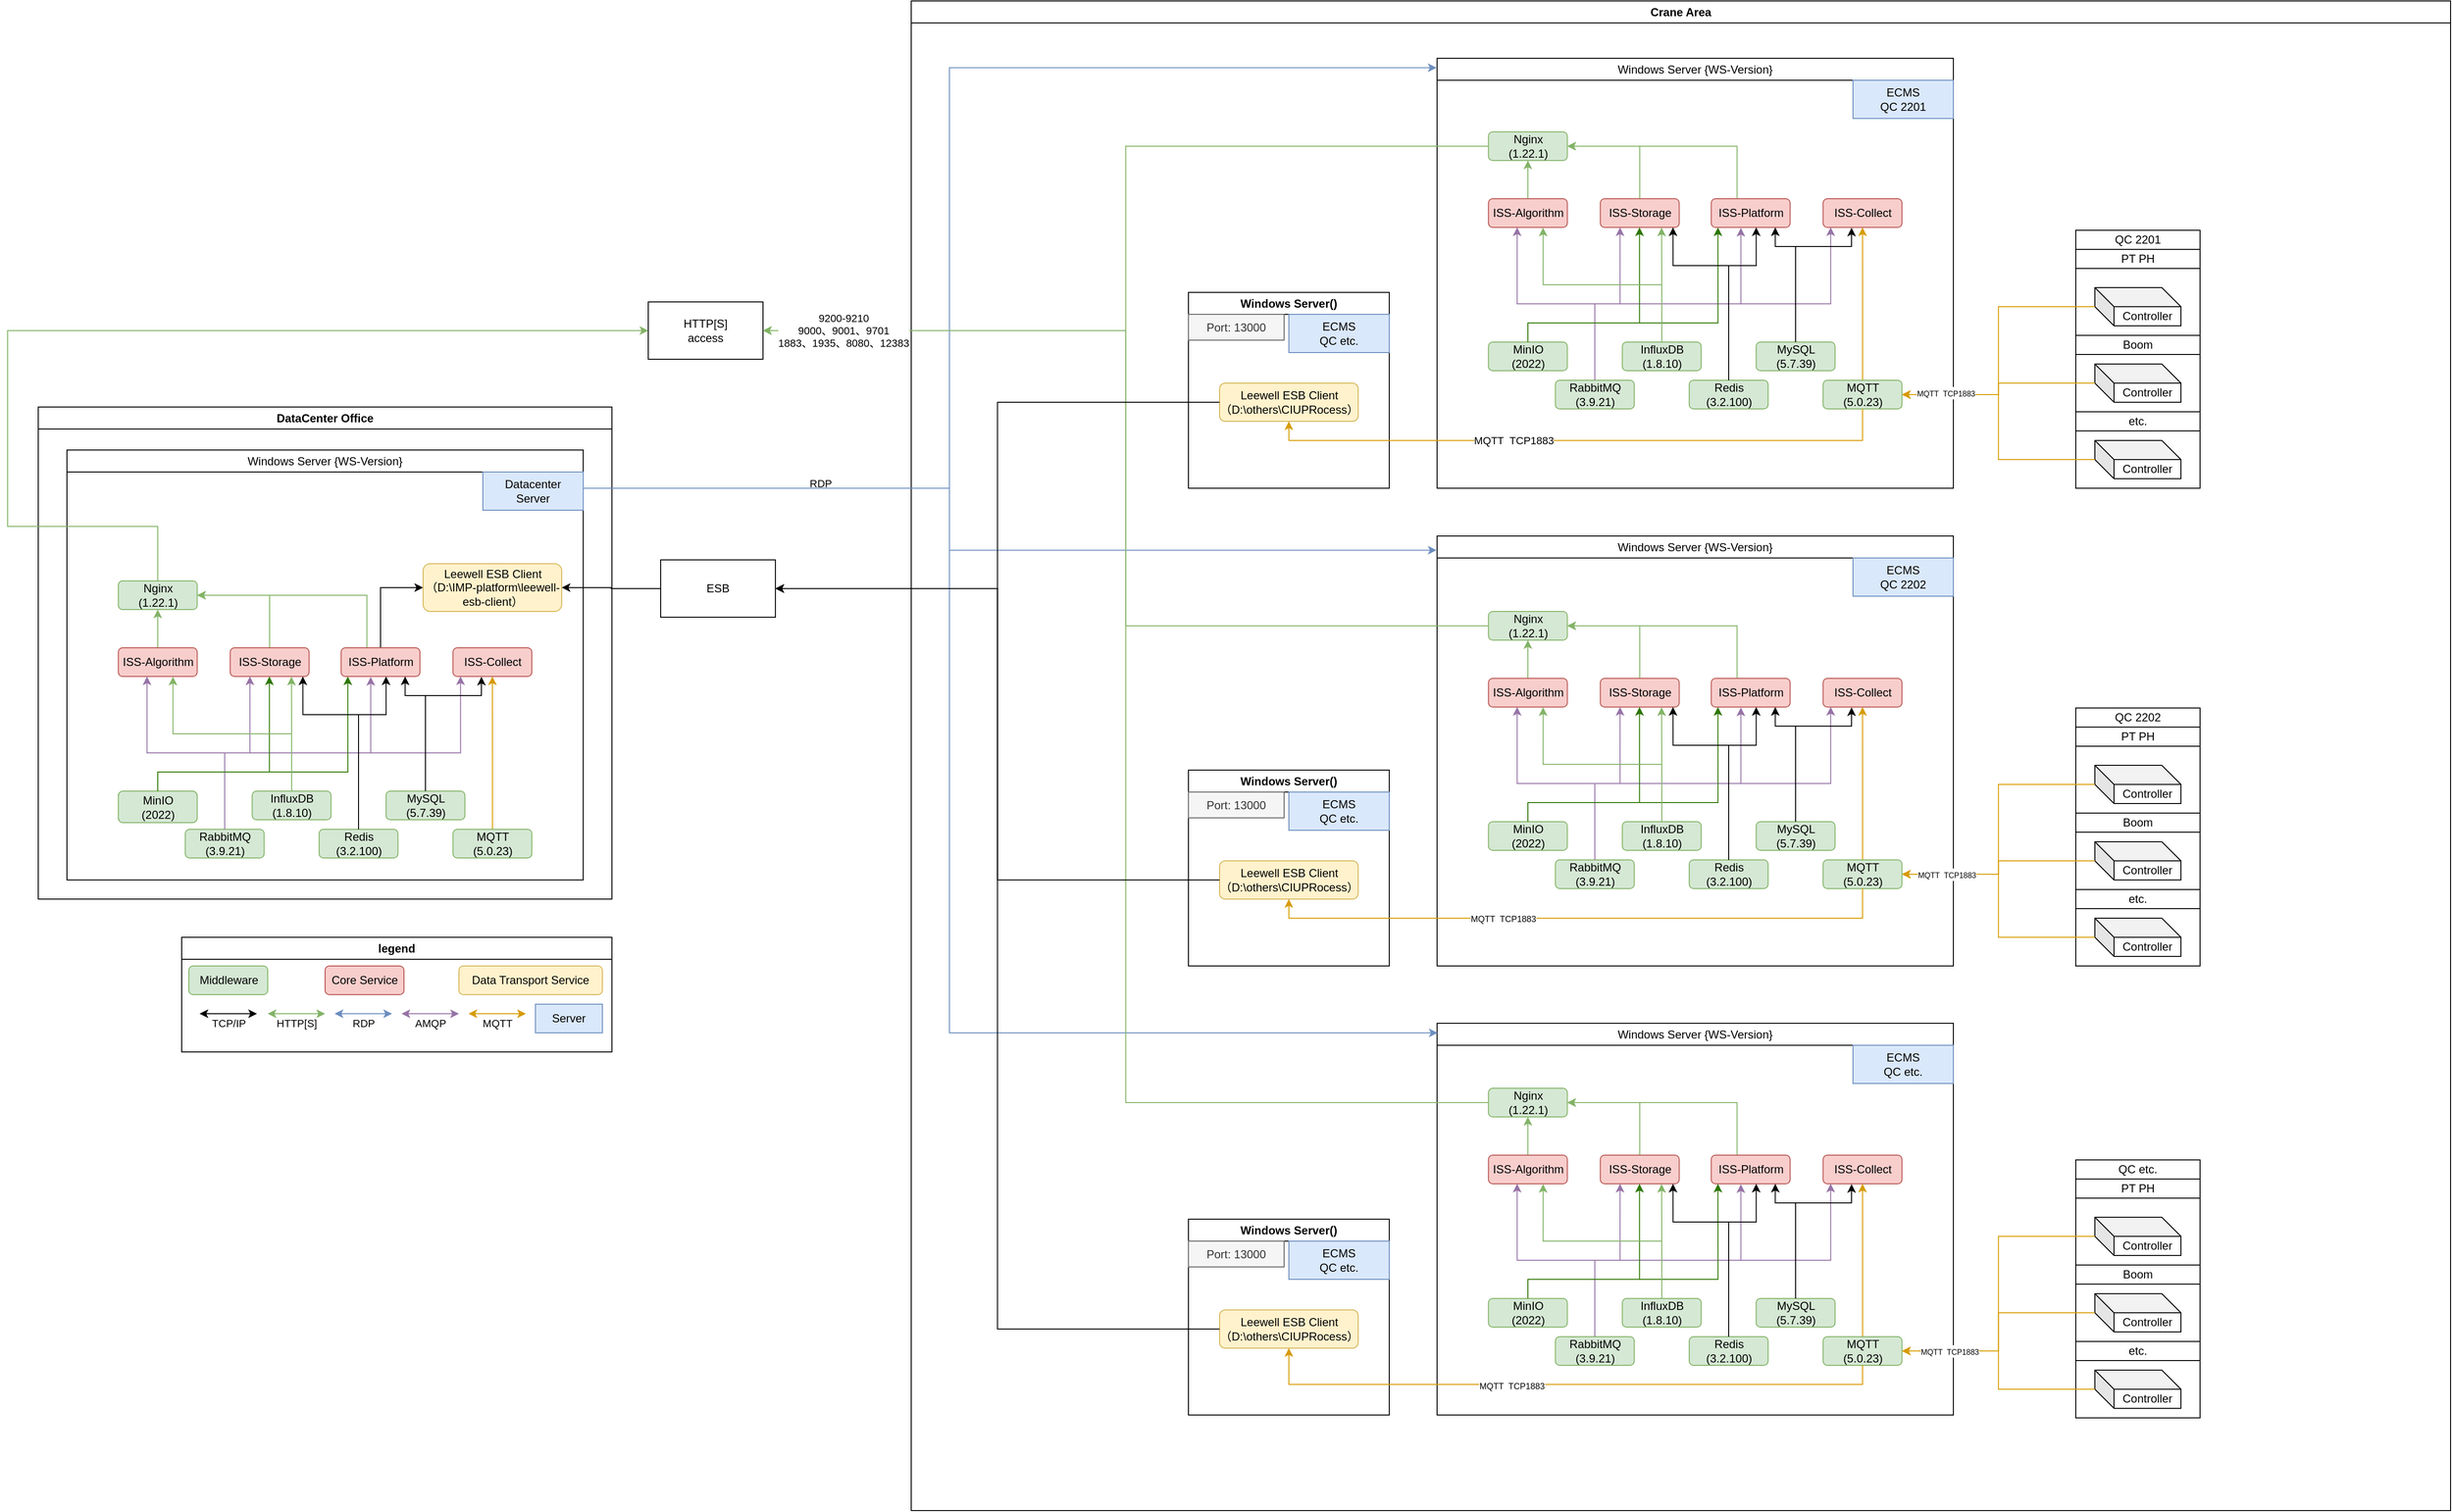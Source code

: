 <mxfile version="27.1.4">
  <diagram name="第 1 页" id="3ImLSYelry7E7eVT9qmC">
    <mxGraphModel dx="4187" dy="1564" grid="1" gridSize="10" guides="1" tooltips="1" connect="1" arrows="1" fold="1" page="1" pageScale="1" pageWidth="827" pageHeight="1169" math="0" shadow="0">
      <root>
        <mxCell id="0" />
        <mxCell id="1" parent="0" />
        <mxCell id="sP9vwEh8VMAq78QCd82c-1" value="Crane Area" style="swimlane;whiteSpace=wrap;html=1;" parent="1" vertex="1">
          <mxGeometry x="100" y="30" width="1610" height="1580" as="geometry" />
        </mxCell>
        <mxCell id="AljZzZJW0XcGzfn0RQ-F-73" value="" style="group" parent="sP9vwEh8VMAq78QCd82c-1" vertex="1" connectable="0">
          <mxGeometry x="550" y="60" width="730" height="450" as="geometry" />
        </mxCell>
        <mxCell id="AljZzZJW0XcGzfn0RQ-F-25" value="&lt;span style=&quot;font-weight: 400;&quot;&gt;Windows Server {WS-Version}&lt;/span&gt;" style="swimlane;whiteSpace=wrap;html=1;" parent="AljZzZJW0XcGzfn0RQ-F-73" vertex="1">
          <mxGeometry width="540" height="450" as="geometry">
            <mxRectangle x="60" y="60" width="200" height="30" as="alternateBounds" />
          </mxGeometry>
        </mxCell>
        <mxCell id="AljZzZJW0XcGzfn0RQ-F-26" value="ECMS&lt;br&gt;QC 2201" style="rounded=0;whiteSpace=wrap;html=1;fillColor=#dae8fc;strokeColor=#6c8ebf;" parent="AljZzZJW0XcGzfn0RQ-F-25" vertex="1">
          <mxGeometry x="435" y="23" width="105" height="40" as="geometry" />
        </mxCell>
        <mxCell id="AljZzZJW0XcGzfn0RQ-F-217" style="edgeStyle=orthogonalEdgeStyle;rounded=0;orthogonalLoop=1;jettySize=auto;html=1;exitX=0.5;exitY=0;exitDx=0;exitDy=0;entryX=0.5;entryY=1;entryDx=0;entryDy=0;fillColor=#d5e8d4;strokeColor=#82b366;" parent="AljZzZJW0XcGzfn0RQ-F-25" source="AljZzZJW0XcGzfn0RQ-F-27" target="AljZzZJW0XcGzfn0RQ-F-58" edge="1">
          <mxGeometry relative="1" as="geometry" />
        </mxCell>
        <mxCell id="AljZzZJW0XcGzfn0RQ-F-27" value="ISS-Algorithm" style="rounded=1;whiteSpace=wrap;html=1;fillColor=#f8cecc;strokeColor=#b85450;" parent="AljZzZJW0XcGzfn0RQ-F-25" vertex="1">
          <mxGeometry x="53.75" y="147" width="82.5" height="30" as="geometry" />
        </mxCell>
        <mxCell id="AljZzZJW0XcGzfn0RQ-F-60" style="edgeStyle=orthogonalEdgeStyle;rounded=0;orthogonalLoop=1;jettySize=auto;html=1;exitX=0.5;exitY=0;exitDx=0;exitDy=0;entryX=1;entryY=0.5;entryDx=0;entryDy=0;fillColor=#d5e8d4;strokeColor=#82b366;" parent="AljZzZJW0XcGzfn0RQ-F-25" source="AljZzZJW0XcGzfn0RQ-F-28" target="AljZzZJW0XcGzfn0RQ-F-58" edge="1">
          <mxGeometry relative="1" as="geometry" />
        </mxCell>
        <mxCell id="AljZzZJW0XcGzfn0RQ-F-28" value="ISS-Storage" style="rounded=1;whiteSpace=wrap;html=1;fillColor=#f8cecc;strokeColor=#b85450;" parent="AljZzZJW0XcGzfn0RQ-F-25" vertex="1">
          <mxGeometry x="170.75" y="147" width="82.5" height="30" as="geometry" />
        </mxCell>
        <mxCell id="AljZzZJW0XcGzfn0RQ-F-59" style="edgeStyle=orthogonalEdgeStyle;rounded=0;orthogonalLoop=1;jettySize=auto;html=1;exitX=0.5;exitY=0;exitDx=0;exitDy=0;entryX=1;entryY=0.5;entryDx=0;entryDy=0;fillColor=#d5e8d4;strokeColor=#82b366;" parent="AljZzZJW0XcGzfn0RQ-F-25" source="AljZzZJW0XcGzfn0RQ-F-29" target="AljZzZJW0XcGzfn0RQ-F-58" edge="1">
          <mxGeometry relative="1" as="geometry">
            <Array as="points">
              <mxPoint x="313.75" y="147" />
              <mxPoint x="313.75" y="92" />
            </Array>
          </mxGeometry>
        </mxCell>
        <mxCell id="AljZzZJW0XcGzfn0RQ-F-29" value="ISS-Platform" style="rounded=1;whiteSpace=wrap;html=1;fillColor=#f8cecc;strokeColor=#b85450;" parent="AljZzZJW0XcGzfn0RQ-F-25" vertex="1">
          <mxGeometry x="286.75" y="147" width="82.5" height="30" as="geometry" />
        </mxCell>
        <mxCell id="AljZzZJW0XcGzfn0RQ-F-30" value="ISS-Collect" style="rounded=1;whiteSpace=wrap;html=1;fillColor=#f8cecc;strokeColor=#b85450;" parent="AljZzZJW0XcGzfn0RQ-F-25" vertex="1">
          <mxGeometry x="403.75" y="147" width="82.5" height="30" as="geometry" />
        </mxCell>
        <mxCell id="AljZzZJW0XcGzfn0RQ-F-40" style="edgeStyle=orthogonalEdgeStyle;rounded=0;orthogonalLoop=1;jettySize=auto;html=1;exitX=0.5;exitY=0;exitDx=0;exitDy=0;entryX=0.25;entryY=1;entryDx=0;entryDy=0;fillColor=#e1d5e7;strokeColor=#9673a6;" parent="AljZzZJW0XcGzfn0RQ-F-25" source="AljZzZJW0XcGzfn0RQ-F-31" target="AljZzZJW0XcGzfn0RQ-F-28" edge="1">
          <mxGeometry relative="1" as="geometry" />
        </mxCell>
        <mxCell id="AljZzZJW0XcGzfn0RQ-F-41" style="edgeStyle=orthogonalEdgeStyle;rounded=0;orthogonalLoop=1;jettySize=auto;html=1;exitX=0.5;exitY=0;exitDx=0;exitDy=0;fillColor=#e1d5e7;strokeColor=#9673a6;entryX=0.379;entryY=1.018;entryDx=0;entryDy=0;entryPerimeter=0;" parent="AljZzZJW0XcGzfn0RQ-F-25" source="AljZzZJW0XcGzfn0RQ-F-31" target="AljZzZJW0XcGzfn0RQ-F-29" edge="1">
          <mxGeometry relative="1" as="geometry">
            <mxPoint x="313.75" y="177" as="targetPoint" />
            <Array as="points">
              <mxPoint x="164.75" y="257" />
              <mxPoint x="317.75" y="257" />
              <mxPoint x="317.75" y="177" />
            </Array>
          </mxGeometry>
        </mxCell>
        <mxCell id="AljZzZJW0XcGzfn0RQ-F-31" value="RabbitMQ&lt;br&gt;(3.9.21)" style="rounded=1;whiteSpace=wrap;html=1;fillColor=#d5e8d4;strokeColor=#82b366;" parent="AljZzZJW0XcGzfn0RQ-F-25" vertex="1">
          <mxGeometry x="123.75" y="337" width="82.5" height="30" as="geometry" />
        </mxCell>
        <mxCell id="AljZzZJW0XcGzfn0RQ-F-32" value="InfluxDB &lt;br&gt;(1.8.10)" style="rounded=1;whiteSpace=wrap;html=1;fillColor=#d5e8d4;strokeColor=#82b366;" parent="AljZzZJW0XcGzfn0RQ-F-25" vertex="1">
          <mxGeometry x="193.75" y="297" width="82.5" height="30" as="geometry" />
        </mxCell>
        <mxCell id="AljZzZJW0XcGzfn0RQ-F-33" value="MySQL&lt;br&gt;(5.7.39)" style="rounded=1;whiteSpace=wrap;html=1;fillColor=#d5e8d4;strokeColor=#82b366;" parent="AljZzZJW0XcGzfn0RQ-F-25" vertex="1">
          <mxGeometry x="333.75" y="297" width="82.5" height="30" as="geometry" />
        </mxCell>
        <mxCell id="AljZzZJW0XcGzfn0RQ-F-35" style="edgeStyle=orthogonalEdgeStyle;rounded=0;orthogonalLoop=1;jettySize=auto;html=1;entryX=0.5;entryY=1;entryDx=0;entryDy=0;fillColor=#ffe6cc;strokeColor=#d79b00;" parent="AljZzZJW0XcGzfn0RQ-F-25" source="AljZzZJW0XcGzfn0RQ-F-34" target="AljZzZJW0XcGzfn0RQ-F-30" edge="1">
          <mxGeometry relative="1" as="geometry" />
        </mxCell>
        <mxCell id="AljZzZJW0XcGzfn0RQ-F-34" value="MQTT&lt;br&gt;(5.0.23)" style="rounded=1;whiteSpace=wrap;html=1;fillColor=#d5e8d4;strokeColor=#82b366;" parent="AljZzZJW0XcGzfn0RQ-F-25" vertex="1">
          <mxGeometry x="403.75" y="337" width="82.5" height="30" as="geometry" />
        </mxCell>
        <mxCell id="AljZzZJW0XcGzfn0RQ-F-42" style="edgeStyle=orthogonalEdgeStyle;rounded=0;orthogonalLoop=1;jettySize=auto;html=1;exitX=0.5;exitY=0;exitDx=0;exitDy=0;entryX=0.096;entryY=0.997;entryDx=0;entryDy=0;entryPerimeter=0;fillColor=#e1d5e7;strokeColor=#9673a6;" parent="AljZzZJW0XcGzfn0RQ-F-25" source="AljZzZJW0XcGzfn0RQ-F-31" target="AljZzZJW0XcGzfn0RQ-F-30" edge="1">
          <mxGeometry relative="1" as="geometry" />
        </mxCell>
        <mxCell id="AljZzZJW0XcGzfn0RQ-F-43" style="edgeStyle=orthogonalEdgeStyle;rounded=0;orthogonalLoop=1;jettySize=auto;html=1;exitX=0.5;exitY=0;exitDx=0;exitDy=0;fillColor=#e1d5e7;strokeColor=#9673a6;" parent="AljZzZJW0XcGzfn0RQ-F-25" source="AljZzZJW0XcGzfn0RQ-F-31" edge="1">
          <mxGeometry relative="1" as="geometry">
            <mxPoint x="83.75" y="177" as="targetPoint" />
            <Array as="points">
              <mxPoint x="164.75" y="257" />
              <mxPoint x="83.75" y="257" />
              <mxPoint x="83.75" y="177" />
            </Array>
          </mxGeometry>
        </mxCell>
        <mxCell id="AljZzZJW0XcGzfn0RQ-F-44" value="Redis&lt;div&gt;(3.2.100)&lt;/div&gt;" style="rounded=1;whiteSpace=wrap;html=1;fillColor=#d5e8d4;strokeColor=#82b366;" parent="AljZzZJW0XcGzfn0RQ-F-25" vertex="1">
          <mxGeometry x="263.75" y="337" width="82.5" height="30" as="geometry" />
        </mxCell>
        <mxCell id="AljZzZJW0XcGzfn0RQ-F-45" value="MinIO&lt;br&gt;(2022)" style="rounded=1;whiteSpace=wrap;html=1;fillColor=#d5e8d4;strokeColor=#82b366;" parent="AljZzZJW0XcGzfn0RQ-F-25" vertex="1">
          <mxGeometry x="53.75" y="297" width="82.5" height="30" as="geometry" />
        </mxCell>
        <mxCell id="AljZzZJW0XcGzfn0RQ-F-48" style="edgeStyle=orthogonalEdgeStyle;rounded=0;orthogonalLoop=1;jettySize=auto;html=1;exitX=0.5;exitY=0;exitDx=0;exitDy=0;entryX=0.5;entryY=1;entryDx=0;entryDy=0;fillColor=#60a917;strokeColor=#2D7600;" parent="AljZzZJW0XcGzfn0RQ-F-25" source="AljZzZJW0XcGzfn0RQ-F-45" target="AljZzZJW0XcGzfn0RQ-F-28" edge="1">
          <mxGeometry relative="1" as="geometry">
            <Array as="points">
              <mxPoint x="94.75" y="277" />
              <mxPoint x="211.75" y="277" />
              <mxPoint x="211.75" y="177" />
            </Array>
          </mxGeometry>
        </mxCell>
        <mxCell id="AljZzZJW0XcGzfn0RQ-F-49" style="edgeStyle=orthogonalEdgeStyle;rounded=0;orthogonalLoop=1;jettySize=auto;html=1;exitX=0.5;exitY=0;exitDx=0;exitDy=0;entryX=0.085;entryY=1;entryDx=0;entryDy=0;entryPerimeter=0;fillColor=#60a917;strokeColor=#2D7600;" parent="AljZzZJW0XcGzfn0RQ-F-25" source="AljZzZJW0XcGzfn0RQ-F-45" target="AljZzZJW0XcGzfn0RQ-F-29" edge="1">
          <mxGeometry relative="1" as="geometry">
            <Array as="points">
              <mxPoint x="94.75" y="277" />
              <mxPoint x="293.75" y="277" />
            </Array>
          </mxGeometry>
        </mxCell>
        <mxCell id="AljZzZJW0XcGzfn0RQ-F-51" style="edgeStyle=orthogonalEdgeStyle;rounded=0;orthogonalLoop=1;jettySize=auto;html=1;exitX=0.5;exitY=0;exitDx=0;exitDy=0;entryX=0.361;entryY=1.012;entryDx=0;entryDy=0;entryPerimeter=0;" parent="AljZzZJW0XcGzfn0RQ-F-25" source="AljZzZJW0XcGzfn0RQ-F-33" target="AljZzZJW0XcGzfn0RQ-F-30" edge="1">
          <mxGeometry relative="1" as="geometry">
            <Array as="points">
              <mxPoint x="374.75" y="197" />
              <mxPoint x="433.75" y="197" />
            </Array>
          </mxGeometry>
        </mxCell>
        <mxCell id="AljZzZJW0XcGzfn0RQ-F-52" style="edgeStyle=orthogonalEdgeStyle;rounded=0;orthogonalLoop=1;jettySize=auto;html=1;exitX=0.5;exitY=0;exitDx=0;exitDy=0;entryX=0.812;entryY=1;entryDx=0;entryDy=0;entryPerimeter=0;" parent="AljZzZJW0XcGzfn0RQ-F-25" source="AljZzZJW0XcGzfn0RQ-F-33" target="AljZzZJW0XcGzfn0RQ-F-29" edge="1">
          <mxGeometry relative="1" as="geometry">
            <Array as="points">
              <mxPoint x="374.75" y="197" />
              <mxPoint x="353.75" y="197" />
            </Array>
          </mxGeometry>
        </mxCell>
        <mxCell id="AljZzZJW0XcGzfn0RQ-F-54" style="edgeStyle=orthogonalEdgeStyle;rounded=0;orthogonalLoop=1;jettySize=auto;html=1;exitX=0.5;exitY=0;exitDx=0;exitDy=0;entryX=0.777;entryY=1.01;entryDx=0;entryDy=0;entryPerimeter=0;fillColor=#d5e8d4;strokeColor=#82b366;" parent="AljZzZJW0XcGzfn0RQ-F-25" source="AljZzZJW0XcGzfn0RQ-F-32" target="AljZzZJW0XcGzfn0RQ-F-28" edge="1">
          <mxGeometry relative="1" as="geometry" />
        </mxCell>
        <mxCell id="AljZzZJW0XcGzfn0RQ-F-55" style="edgeStyle=orthogonalEdgeStyle;rounded=0;orthogonalLoop=1;jettySize=auto;html=1;exitX=0.5;exitY=0;exitDx=0;exitDy=0;entryX=0.57;entryY=1;entryDx=0;entryDy=0;entryPerimeter=0;" parent="AljZzZJW0XcGzfn0RQ-F-25" source="AljZzZJW0XcGzfn0RQ-F-44" target="AljZzZJW0XcGzfn0RQ-F-29" edge="1">
          <mxGeometry relative="1" as="geometry">
            <Array as="points">
              <mxPoint x="304.75" y="217" />
              <mxPoint x="333.75" y="217" />
            </Array>
          </mxGeometry>
        </mxCell>
        <mxCell id="AljZzZJW0XcGzfn0RQ-F-56" style="edgeStyle=orthogonalEdgeStyle;rounded=0;orthogonalLoop=1;jettySize=auto;html=1;exitX=0.5;exitY=0;exitDx=0;exitDy=0;" parent="AljZzZJW0XcGzfn0RQ-F-25" source="AljZzZJW0XcGzfn0RQ-F-44" edge="1">
          <mxGeometry relative="1" as="geometry">
            <mxPoint x="246.75" y="177" as="targetPoint" />
            <Array as="points">
              <mxPoint x="304.75" y="217" />
              <mxPoint x="246.75" y="217" />
            </Array>
          </mxGeometry>
        </mxCell>
        <mxCell id="AljZzZJW0XcGzfn0RQ-F-57" style="edgeStyle=orthogonalEdgeStyle;rounded=0;orthogonalLoop=1;jettySize=auto;html=1;exitX=0.5;exitY=0;exitDx=0;exitDy=0;entryX=0.693;entryY=1.01;entryDx=0;entryDy=0;entryPerimeter=0;fillColor=#d5e8d4;strokeColor=#82b366;" parent="AljZzZJW0XcGzfn0RQ-F-25" source="AljZzZJW0XcGzfn0RQ-F-32" target="AljZzZJW0XcGzfn0RQ-F-27" edge="1">
          <mxGeometry relative="1" as="geometry" />
        </mxCell>
        <mxCell id="AljZzZJW0XcGzfn0RQ-F-58" value="Nginx&lt;br&gt;(1.22.1)" style="rounded=1;whiteSpace=wrap;html=1;fillColor=#d5e8d4;strokeColor=#82b366;" parent="AljZzZJW0XcGzfn0RQ-F-25" vertex="1">
          <mxGeometry x="53.75" y="77" width="82.5" height="30" as="geometry" />
        </mxCell>
        <mxCell id="AljZzZJW0XcGzfn0RQ-F-65" value="" style="group" parent="AljZzZJW0XcGzfn0RQ-F-73" vertex="1" connectable="0">
          <mxGeometry x="668" y="180" width="130" height="270" as="geometry" />
        </mxCell>
        <mxCell id="sP9vwEh8VMAq78QCd82c-51" value="" style="rounded=0;whiteSpace=wrap;html=1;" parent="AljZzZJW0XcGzfn0RQ-F-65" vertex="1">
          <mxGeometry width="130" height="270" as="geometry" />
        </mxCell>
        <mxCell id="sP9vwEh8VMAq78QCd82c-47" value="Controller" style="shape=cube;whiteSpace=wrap;html=1;boundedLbl=1;backgroundOutline=1;darkOpacity=0.05;darkOpacity2=0.1;" parent="AljZzZJW0XcGzfn0RQ-F-65" vertex="1">
          <mxGeometry x="20" y="60" width="90" height="40" as="geometry" />
        </mxCell>
        <mxCell id="sP9vwEh8VMAq78QCd82c-48" value="Controller" style="shape=cube;whiteSpace=wrap;html=1;boundedLbl=1;backgroundOutline=1;darkOpacity=0.05;darkOpacity2=0.1;" parent="AljZzZJW0XcGzfn0RQ-F-65" vertex="1">
          <mxGeometry x="20" y="140" width="90" height="40" as="geometry" />
        </mxCell>
        <mxCell id="sP9vwEh8VMAq78QCd82c-49" value="Controller" style="shape=cube;whiteSpace=wrap;html=1;boundedLbl=1;backgroundOutline=1;darkOpacity=0.05;darkOpacity2=0.1;" parent="AljZzZJW0XcGzfn0RQ-F-65" vertex="1">
          <mxGeometry x="20" y="220" width="90" height="40" as="geometry" />
        </mxCell>
        <mxCell id="sP9vwEh8VMAq78QCd82c-52" value="QC 2201" style="rounded=0;whiteSpace=wrap;html=1;" parent="AljZzZJW0XcGzfn0RQ-F-65" vertex="1">
          <mxGeometry width="130" height="20" as="geometry" />
        </mxCell>
        <mxCell id="sP9vwEh8VMAq78QCd82c-53" value="PT PH" style="rounded=0;whiteSpace=wrap;html=1;" parent="AljZzZJW0XcGzfn0RQ-F-65" vertex="1">
          <mxGeometry y="20" width="130" height="20" as="geometry" />
        </mxCell>
        <mxCell id="sP9vwEh8VMAq78QCd82c-54" value="Boom" style="rounded=0;whiteSpace=wrap;html=1;" parent="AljZzZJW0XcGzfn0RQ-F-65" vertex="1">
          <mxGeometry y="110" width="130" height="20" as="geometry" />
        </mxCell>
        <mxCell id="sP9vwEh8VMAq78QCd82c-55" value="etc." style="rounded=0;whiteSpace=wrap;html=1;" parent="AljZzZJW0XcGzfn0RQ-F-65" vertex="1">
          <mxGeometry y="190" width="130" height="20" as="geometry" />
        </mxCell>
        <mxCell id="AljZzZJW0XcGzfn0RQ-F-68" style="edgeStyle=orthogonalEdgeStyle;rounded=0;orthogonalLoop=1;jettySize=auto;html=1;exitX=0;exitY=0;exitDx=0;exitDy=20;exitPerimeter=0;entryX=1;entryY=0.5;entryDx=0;entryDy=0;fillColor=#ffe6cc;strokeColor=#d79b00;" parent="AljZzZJW0XcGzfn0RQ-F-73" source="sP9vwEh8VMAq78QCd82c-47" target="AljZzZJW0XcGzfn0RQ-F-34" edge="1">
          <mxGeometry relative="1" as="geometry" />
        </mxCell>
        <mxCell id="AljZzZJW0XcGzfn0RQ-F-69" style="edgeStyle=orthogonalEdgeStyle;rounded=0;orthogonalLoop=1;jettySize=auto;html=1;exitX=0;exitY=0;exitDx=0;exitDy=20;exitPerimeter=0;entryX=1;entryY=0.5;entryDx=0;entryDy=0;fillColor=#ffe6cc;strokeColor=#d79b00;" parent="AljZzZJW0XcGzfn0RQ-F-73" source="sP9vwEh8VMAq78QCd82c-49" target="AljZzZJW0XcGzfn0RQ-F-34" edge="1">
          <mxGeometry relative="1" as="geometry" />
        </mxCell>
        <mxCell id="AljZzZJW0XcGzfn0RQ-F-70" style="edgeStyle=orthogonalEdgeStyle;rounded=0;orthogonalLoop=1;jettySize=auto;html=1;exitX=0;exitY=0;exitDx=0;exitDy=20;exitPerimeter=0;entryX=1;entryY=0.5;entryDx=0;entryDy=0;fillColor=#ffe6cc;strokeColor=#d79b00;" parent="AljZzZJW0XcGzfn0RQ-F-73" source="sP9vwEh8VMAq78QCd82c-48" target="AljZzZJW0XcGzfn0RQ-F-34" edge="1">
          <mxGeometry relative="1" as="geometry" />
        </mxCell>
        <mxCell id="AljZzZJW0XcGzfn0RQ-F-72" value="&lt;font style=&quot;font-size: 8px;&quot;&gt;MQTT&amp;nbsp; TCP1883&lt;/font&gt;" style="edgeLabel;html=1;align=center;verticalAlign=middle;resizable=0;points=[];" parent="AljZzZJW0XcGzfn0RQ-F-70" vertex="1" connectable="0">
          <mxGeometry x="0.74" y="1" relative="1" as="geometry">
            <mxPoint x="18" y="-3" as="offset" />
          </mxGeometry>
        </mxCell>
        <mxCell id="AljZzZJW0XcGzfn0RQ-F-74" value="" style="group" parent="sP9vwEh8VMAq78QCd82c-1" vertex="1" connectable="0">
          <mxGeometry x="550" y="560" width="730" height="450" as="geometry" />
        </mxCell>
        <mxCell id="AljZzZJW0XcGzfn0RQ-F-75" value="&lt;span style=&quot;font-weight: 400;&quot;&gt;Windows Server {WS-Version}&lt;/span&gt;" style="swimlane;whiteSpace=wrap;html=1;" parent="AljZzZJW0XcGzfn0RQ-F-74" vertex="1">
          <mxGeometry width="540" height="450" as="geometry">
            <mxRectangle width="200" height="30" as="alternateBounds" />
          </mxGeometry>
        </mxCell>
        <mxCell id="AljZzZJW0XcGzfn0RQ-F-76" value="ECMS&lt;br&gt;QC 2202" style="rounded=0;whiteSpace=wrap;html=1;fillColor=#dae8fc;strokeColor=#6c8ebf;" parent="AljZzZJW0XcGzfn0RQ-F-75" vertex="1">
          <mxGeometry x="435" y="23" width="105" height="40" as="geometry" />
        </mxCell>
        <mxCell id="AljZzZJW0XcGzfn0RQ-F-218" style="edgeStyle=orthogonalEdgeStyle;rounded=0;orthogonalLoop=1;jettySize=auto;html=1;exitX=0.5;exitY=0;exitDx=0;exitDy=0;entryX=0.5;entryY=1;entryDx=0;entryDy=0;fillColor=#d5e8d4;strokeColor=#82b366;" parent="AljZzZJW0XcGzfn0RQ-F-75" source="AljZzZJW0XcGzfn0RQ-F-77" target="AljZzZJW0XcGzfn0RQ-F-104" edge="1">
          <mxGeometry relative="1" as="geometry" />
        </mxCell>
        <mxCell id="AljZzZJW0XcGzfn0RQ-F-77" value="ISS-Algorithm" style="rounded=1;whiteSpace=wrap;html=1;fillColor=#f8cecc;strokeColor=#b85450;" parent="AljZzZJW0XcGzfn0RQ-F-75" vertex="1">
          <mxGeometry x="53.75" y="149" width="82.5" height="30" as="geometry" />
        </mxCell>
        <mxCell id="AljZzZJW0XcGzfn0RQ-F-78" style="edgeStyle=orthogonalEdgeStyle;rounded=0;orthogonalLoop=1;jettySize=auto;html=1;exitX=0.5;exitY=0;exitDx=0;exitDy=0;entryX=1;entryY=0.5;entryDx=0;entryDy=0;fillColor=#d5e8d4;strokeColor=#82b366;" parent="AljZzZJW0XcGzfn0RQ-F-75" source="AljZzZJW0XcGzfn0RQ-F-79" target="AljZzZJW0XcGzfn0RQ-F-104" edge="1">
          <mxGeometry relative="1" as="geometry" />
        </mxCell>
        <mxCell id="AljZzZJW0XcGzfn0RQ-F-79" value="ISS-Storage" style="rounded=1;whiteSpace=wrap;html=1;fillColor=#f8cecc;strokeColor=#b85450;" parent="AljZzZJW0XcGzfn0RQ-F-75" vertex="1">
          <mxGeometry x="170.75" y="149" width="82.5" height="30" as="geometry" />
        </mxCell>
        <mxCell id="AljZzZJW0XcGzfn0RQ-F-80" style="edgeStyle=orthogonalEdgeStyle;rounded=0;orthogonalLoop=1;jettySize=auto;html=1;exitX=0.5;exitY=0;exitDx=0;exitDy=0;entryX=1;entryY=0.5;entryDx=0;entryDy=0;fillColor=#d5e8d4;strokeColor=#82b366;" parent="AljZzZJW0XcGzfn0RQ-F-75" source="AljZzZJW0XcGzfn0RQ-F-83" target="AljZzZJW0XcGzfn0RQ-F-104" edge="1">
          <mxGeometry relative="1" as="geometry">
            <Array as="points">
              <mxPoint x="313.75" y="149" />
              <mxPoint x="313.75" y="94" />
            </Array>
          </mxGeometry>
        </mxCell>
        <mxCell id="AljZzZJW0XcGzfn0RQ-F-83" value="ISS-Platform" style="rounded=1;whiteSpace=wrap;html=1;fillColor=#f8cecc;strokeColor=#b85450;" parent="AljZzZJW0XcGzfn0RQ-F-75" vertex="1">
          <mxGeometry x="286.75" y="149" width="82.5" height="30" as="geometry" />
        </mxCell>
        <mxCell id="AljZzZJW0XcGzfn0RQ-F-84" value="ISS-Collect" style="rounded=1;whiteSpace=wrap;html=1;fillColor=#f8cecc;strokeColor=#b85450;" parent="AljZzZJW0XcGzfn0RQ-F-75" vertex="1">
          <mxGeometry x="403.75" y="149" width="82.5" height="30" as="geometry" />
        </mxCell>
        <mxCell id="AljZzZJW0XcGzfn0RQ-F-85" style="edgeStyle=orthogonalEdgeStyle;rounded=0;orthogonalLoop=1;jettySize=auto;html=1;exitX=0.5;exitY=0;exitDx=0;exitDy=0;entryX=0.25;entryY=1;entryDx=0;entryDy=0;fillColor=#e1d5e7;strokeColor=#9673a6;" parent="AljZzZJW0XcGzfn0RQ-F-75" source="AljZzZJW0XcGzfn0RQ-F-87" target="AljZzZJW0XcGzfn0RQ-F-79" edge="1">
          <mxGeometry relative="1" as="geometry" />
        </mxCell>
        <mxCell id="AljZzZJW0XcGzfn0RQ-F-86" style="edgeStyle=orthogonalEdgeStyle;rounded=0;orthogonalLoop=1;jettySize=auto;html=1;exitX=0.5;exitY=0;exitDx=0;exitDy=0;fillColor=#e1d5e7;strokeColor=#9673a6;entryX=0.379;entryY=1.018;entryDx=0;entryDy=0;entryPerimeter=0;" parent="AljZzZJW0XcGzfn0RQ-F-75" source="AljZzZJW0XcGzfn0RQ-F-87" target="AljZzZJW0XcGzfn0RQ-F-83" edge="1">
          <mxGeometry relative="1" as="geometry">
            <mxPoint x="313.75" y="179" as="targetPoint" />
            <Array as="points">
              <mxPoint x="164.75" y="259" />
              <mxPoint x="317.75" y="259" />
              <mxPoint x="317.75" y="179" />
            </Array>
          </mxGeometry>
        </mxCell>
        <mxCell id="AljZzZJW0XcGzfn0RQ-F-87" value="RabbitMQ&lt;br&gt;(3.9.21)" style="rounded=1;whiteSpace=wrap;html=1;fillColor=#d5e8d4;strokeColor=#82b366;" parent="AljZzZJW0XcGzfn0RQ-F-75" vertex="1">
          <mxGeometry x="123.75" y="339" width="82.5" height="30" as="geometry" />
        </mxCell>
        <mxCell id="AljZzZJW0XcGzfn0RQ-F-88" value="InfluxDB &lt;br&gt;(1.8.10)" style="rounded=1;whiteSpace=wrap;html=1;fillColor=#d5e8d4;strokeColor=#82b366;" parent="AljZzZJW0XcGzfn0RQ-F-75" vertex="1">
          <mxGeometry x="193.75" y="299" width="82.5" height="30" as="geometry" />
        </mxCell>
        <mxCell id="AljZzZJW0XcGzfn0RQ-F-89" value="MySQL&lt;br&gt;(5.7.39)" style="rounded=1;whiteSpace=wrap;html=1;fillColor=#d5e8d4;strokeColor=#82b366;" parent="AljZzZJW0XcGzfn0RQ-F-75" vertex="1">
          <mxGeometry x="333.75" y="299" width="82.5" height="30" as="geometry" />
        </mxCell>
        <mxCell id="AljZzZJW0XcGzfn0RQ-F-90" style="edgeStyle=orthogonalEdgeStyle;rounded=0;orthogonalLoop=1;jettySize=auto;html=1;entryX=0.5;entryY=1;entryDx=0;entryDy=0;fillColor=#ffe6cc;strokeColor=#d79b00;" parent="AljZzZJW0XcGzfn0RQ-F-75" source="AljZzZJW0XcGzfn0RQ-F-91" target="AljZzZJW0XcGzfn0RQ-F-84" edge="1">
          <mxGeometry relative="1" as="geometry" />
        </mxCell>
        <mxCell id="AljZzZJW0XcGzfn0RQ-F-91" value="MQTT&lt;br&gt;(5.0.23)" style="rounded=1;whiteSpace=wrap;html=1;fillColor=#d5e8d4;strokeColor=#82b366;" parent="AljZzZJW0XcGzfn0RQ-F-75" vertex="1">
          <mxGeometry x="403.75" y="339" width="82.5" height="30" as="geometry" />
        </mxCell>
        <mxCell id="AljZzZJW0XcGzfn0RQ-F-92" style="edgeStyle=orthogonalEdgeStyle;rounded=0;orthogonalLoop=1;jettySize=auto;html=1;exitX=0.5;exitY=0;exitDx=0;exitDy=0;entryX=0.096;entryY=0.997;entryDx=0;entryDy=0;entryPerimeter=0;fillColor=#e1d5e7;strokeColor=#9673a6;" parent="AljZzZJW0XcGzfn0RQ-F-75" source="AljZzZJW0XcGzfn0RQ-F-87" target="AljZzZJW0XcGzfn0RQ-F-84" edge="1">
          <mxGeometry relative="1" as="geometry" />
        </mxCell>
        <mxCell id="AljZzZJW0XcGzfn0RQ-F-93" style="edgeStyle=orthogonalEdgeStyle;rounded=0;orthogonalLoop=1;jettySize=auto;html=1;exitX=0.5;exitY=0;exitDx=0;exitDy=0;fillColor=#e1d5e7;strokeColor=#9673a6;" parent="AljZzZJW0XcGzfn0RQ-F-75" source="AljZzZJW0XcGzfn0RQ-F-87" edge="1">
          <mxGeometry relative="1" as="geometry">
            <mxPoint x="83.75" y="179" as="targetPoint" />
            <Array as="points">
              <mxPoint x="164.75" y="259" />
              <mxPoint x="83.75" y="259" />
              <mxPoint x="83.75" y="179" />
            </Array>
          </mxGeometry>
        </mxCell>
        <mxCell id="AljZzZJW0XcGzfn0RQ-F-94" value="Redis&lt;div&gt;(3.2.100)&lt;/div&gt;" style="rounded=1;whiteSpace=wrap;html=1;fillColor=#d5e8d4;strokeColor=#82b366;" parent="AljZzZJW0XcGzfn0RQ-F-75" vertex="1">
          <mxGeometry x="263.75" y="339" width="82.5" height="30" as="geometry" />
        </mxCell>
        <mxCell id="AljZzZJW0XcGzfn0RQ-F-95" value="MinIO&lt;br&gt;(2022)" style="rounded=1;whiteSpace=wrap;html=1;fillColor=#d5e8d4;strokeColor=#82b366;" parent="AljZzZJW0XcGzfn0RQ-F-75" vertex="1">
          <mxGeometry x="53.75" y="299" width="82.5" height="30" as="geometry" />
        </mxCell>
        <mxCell id="AljZzZJW0XcGzfn0RQ-F-96" style="edgeStyle=orthogonalEdgeStyle;rounded=0;orthogonalLoop=1;jettySize=auto;html=1;exitX=0.5;exitY=0;exitDx=0;exitDy=0;entryX=0.5;entryY=1;entryDx=0;entryDy=0;fillColor=#60a917;strokeColor=#2D7600;" parent="AljZzZJW0XcGzfn0RQ-F-75" source="AljZzZJW0XcGzfn0RQ-F-95" target="AljZzZJW0XcGzfn0RQ-F-79" edge="1">
          <mxGeometry relative="1" as="geometry">
            <Array as="points">
              <mxPoint x="94.75" y="279" />
              <mxPoint x="211.75" y="279" />
              <mxPoint x="211.75" y="179" />
            </Array>
          </mxGeometry>
        </mxCell>
        <mxCell id="AljZzZJW0XcGzfn0RQ-F-97" style="edgeStyle=orthogonalEdgeStyle;rounded=0;orthogonalLoop=1;jettySize=auto;html=1;exitX=0.5;exitY=0;exitDx=0;exitDy=0;entryX=0.085;entryY=1;entryDx=0;entryDy=0;entryPerimeter=0;fillColor=#60a917;strokeColor=#2D7600;" parent="AljZzZJW0XcGzfn0RQ-F-75" source="AljZzZJW0XcGzfn0RQ-F-95" target="AljZzZJW0XcGzfn0RQ-F-83" edge="1">
          <mxGeometry relative="1" as="geometry">
            <Array as="points">
              <mxPoint x="94.75" y="279" />
              <mxPoint x="293.75" y="279" />
            </Array>
          </mxGeometry>
        </mxCell>
        <mxCell id="AljZzZJW0XcGzfn0RQ-F-98" style="edgeStyle=orthogonalEdgeStyle;rounded=0;orthogonalLoop=1;jettySize=auto;html=1;exitX=0.5;exitY=0;exitDx=0;exitDy=0;entryX=0.361;entryY=1.012;entryDx=0;entryDy=0;entryPerimeter=0;" parent="AljZzZJW0XcGzfn0RQ-F-75" source="AljZzZJW0XcGzfn0RQ-F-89" target="AljZzZJW0XcGzfn0RQ-F-84" edge="1">
          <mxGeometry relative="1" as="geometry">
            <Array as="points">
              <mxPoint x="374.75" y="199" />
              <mxPoint x="433.75" y="199" />
            </Array>
          </mxGeometry>
        </mxCell>
        <mxCell id="AljZzZJW0XcGzfn0RQ-F-99" style="edgeStyle=orthogonalEdgeStyle;rounded=0;orthogonalLoop=1;jettySize=auto;html=1;exitX=0.5;exitY=0;exitDx=0;exitDy=0;entryX=0.812;entryY=1;entryDx=0;entryDy=0;entryPerimeter=0;" parent="AljZzZJW0XcGzfn0RQ-F-75" source="AljZzZJW0XcGzfn0RQ-F-89" target="AljZzZJW0XcGzfn0RQ-F-83" edge="1">
          <mxGeometry relative="1" as="geometry">
            <Array as="points">
              <mxPoint x="374.75" y="199" />
              <mxPoint x="353.75" y="199" />
            </Array>
          </mxGeometry>
        </mxCell>
        <mxCell id="AljZzZJW0XcGzfn0RQ-F-100" style="edgeStyle=orthogonalEdgeStyle;rounded=0;orthogonalLoop=1;jettySize=auto;html=1;exitX=0.5;exitY=0;exitDx=0;exitDy=0;entryX=0.777;entryY=1.01;entryDx=0;entryDy=0;entryPerimeter=0;fillColor=#d5e8d4;strokeColor=#82b366;" parent="AljZzZJW0XcGzfn0RQ-F-75" source="AljZzZJW0XcGzfn0RQ-F-88" target="AljZzZJW0XcGzfn0RQ-F-79" edge="1">
          <mxGeometry relative="1" as="geometry" />
        </mxCell>
        <mxCell id="AljZzZJW0XcGzfn0RQ-F-101" style="edgeStyle=orthogonalEdgeStyle;rounded=0;orthogonalLoop=1;jettySize=auto;html=1;exitX=0.5;exitY=0;exitDx=0;exitDy=0;entryX=0.57;entryY=1;entryDx=0;entryDy=0;entryPerimeter=0;" parent="AljZzZJW0XcGzfn0RQ-F-75" source="AljZzZJW0XcGzfn0RQ-F-94" target="AljZzZJW0XcGzfn0RQ-F-83" edge="1">
          <mxGeometry relative="1" as="geometry">
            <Array as="points">
              <mxPoint x="304.75" y="219" />
              <mxPoint x="333.75" y="219" />
            </Array>
          </mxGeometry>
        </mxCell>
        <mxCell id="AljZzZJW0XcGzfn0RQ-F-102" style="edgeStyle=orthogonalEdgeStyle;rounded=0;orthogonalLoop=1;jettySize=auto;html=1;exitX=0.5;exitY=0;exitDx=0;exitDy=0;" parent="AljZzZJW0XcGzfn0RQ-F-75" source="AljZzZJW0XcGzfn0RQ-F-94" edge="1">
          <mxGeometry relative="1" as="geometry">
            <mxPoint x="246.75" y="179" as="targetPoint" />
            <Array as="points">
              <mxPoint x="304.75" y="219" />
              <mxPoint x="246.75" y="219" />
            </Array>
          </mxGeometry>
        </mxCell>
        <mxCell id="AljZzZJW0XcGzfn0RQ-F-103" style="edgeStyle=orthogonalEdgeStyle;rounded=0;orthogonalLoop=1;jettySize=auto;html=1;exitX=0.5;exitY=0;exitDx=0;exitDy=0;entryX=0.693;entryY=1.01;entryDx=0;entryDy=0;entryPerimeter=0;fillColor=#d5e8d4;strokeColor=#82b366;" parent="AljZzZJW0XcGzfn0RQ-F-75" source="AljZzZJW0XcGzfn0RQ-F-88" target="AljZzZJW0XcGzfn0RQ-F-77" edge="1">
          <mxGeometry relative="1" as="geometry" />
        </mxCell>
        <mxCell id="AljZzZJW0XcGzfn0RQ-F-104" value="Nginx&lt;br&gt;(1.22.1)" style="rounded=1;whiteSpace=wrap;html=1;fillColor=#d5e8d4;strokeColor=#82b366;" parent="AljZzZJW0XcGzfn0RQ-F-75" vertex="1">
          <mxGeometry x="53.75" y="79" width="82.5" height="30" as="geometry" />
        </mxCell>
        <mxCell id="AljZzZJW0XcGzfn0RQ-F-107" value="" style="group" parent="AljZzZJW0XcGzfn0RQ-F-74" vertex="1" connectable="0">
          <mxGeometry x="668" y="180" width="130" height="270" as="geometry" />
        </mxCell>
        <mxCell id="AljZzZJW0XcGzfn0RQ-F-108" value="" style="rounded=0;whiteSpace=wrap;html=1;" parent="AljZzZJW0XcGzfn0RQ-F-107" vertex="1">
          <mxGeometry width="130" height="270" as="geometry" />
        </mxCell>
        <mxCell id="AljZzZJW0XcGzfn0RQ-F-109" value="Controller" style="shape=cube;whiteSpace=wrap;html=1;boundedLbl=1;backgroundOutline=1;darkOpacity=0.05;darkOpacity2=0.1;" parent="AljZzZJW0XcGzfn0RQ-F-107" vertex="1">
          <mxGeometry x="20" y="60" width="90" height="40" as="geometry" />
        </mxCell>
        <mxCell id="AljZzZJW0XcGzfn0RQ-F-110" value="Controller" style="shape=cube;whiteSpace=wrap;html=1;boundedLbl=1;backgroundOutline=1;darkOpacity=0.05;darkOpacity2=0.1;" parent="AljZzZJW0XcGzfn0RQ-F-107" vertex="1">
          <mxGeometry x="20" y="140" width="90" height="40" as="geometry" />
        </mxCell>
        <mxCell id="AljZzZJW0XcGzfn0RQ-F-111" value="Controller" style="shape=cube;whiteSpace=wrap;html=1;boundedLbl=1;backgroundOutline=1;darkOpacity=0.05;darkOpacity2=0.1;" parent="AljZzZJW0XcGzfn0RQ-F-107" vertex="1">
          <mxGeometry x="20" y="220" width="90" height="40" as="geometry" />
        </mxCell>
        <mxCell id="AljZzZJW0XcGzfn0RQ-F-112" value="QC 2202" style="rounded=0;whiteSpace=wrap;html=1;" parent="AljZzZJW0XcGzfn0RQ-F-107" vertex="1">
          <mxGeometry width="130" height="20" as="geometry" />
        </mxCell>
        <mxCell id="AljZzZJW0XcGzfn0RQ-F-113" value="PT PH" style="rounded=0;whiteSpace=wrap;html=1;" parent="AljZzZJW0XcGzfn0RQ-F-107" vertex="1">
          <mxGeometry y="20" width="130" height="20" as="geometry" />
        </mxCell>
        <mxCell id="AljZzZJW0XcGzfn0RQ-F-114" value="Boom" style="rounded=0;whiteSpace=wrap;html=1;" parent="AljZzZJW0XcGzfn0RQ-F-107" vertex="1">
          <mxGeometry y="110" width="130" height="20" as="geometry" />
        </mxCell>
        <mxCell id="AljZzZJW0XcGzfn0RQ-F-115" value="etc." style="rounded=0;whiteSpace=wrap;html=1;" parent="AljZzZJW0XcGzfn0RQ-F-107" vertex="1">
          <mxGeometry y="190" width="130" height="20" as="geometry" />
        </mxCell>
        <mxCell id="AljZzZJW0XcGzfn0RQ-F-116" style="edgeStyle=orthogonalEdgeStyle;rounded=0;orthogonalLoop=1;jettySize=auto;html=1;exitX=0;exitY=0;exitDx=0;exitDy=20;exitPerimeter=0;entryX=1;entryY=0.5;entryDx=0;entryDy=0;fillColor=#ffe6cc;strokeColor=#d79b00;" parent="AljZzZJW0XcGzfn0RQ-F-74" source="AljZzZJW0XcGzfn0RQ-F-109" target="AljZzZJW0XcGzfn0RQ-F-91" edge="1">
          <mxGeometry relative="1" as="geometry" />
        </mxCell>
        <mxCell id="AljZzZJW0XcGzfn0RQ-F-117" style="edgeStyle=orthogonalEdgeStyle;rounded=0;orthogonalLoop=1;jettySize=auto;html=1;exitX=0;exitY=0;exitDx=0;exitDy=20;exitPerimeter=0;entryX=1;entryY=0.5;entryDx=0;entryDy=0;fillColor=#ffe6cc;strokeColor=#d79b00;" parent="AljZzZJW0XcGzfn0RQ-F-74" source="AljZzZJW0XcGzfn0RQ-F-111" target="AljZzZJW0XcGzfn0RQ-F-91" edge="1">
          <mxGeometry relative="1" as="geometry" />
        </mxCell>
        <mxCell id="AljZzZJW0XcGzfn0RQ-F-118" style="edgeStyle=orthogonalEdgeStyle;rounded=0;orthogonalLoop=1;jettySize=auto;html=1;exitX=0;exitY=0;exitDx=0;exitDy=20;exitPerimeter=0;entryX=1;entryY=0.5;entryDx=0;entryDy=0;fillColor=#ffe6cc;strokeColor=#d79b00;" parent="AljZzZJW0XcGzfn0RQ-F-74" source="AljZzZJW0XcGzfn0RQ-F-110" target="AljZzZJW0XcGzfn0RQ-F-91" edge="1">
          <mxGeometry relative="1" as="geometry" />
        </mxCell>
        <mxCell id="AljZzZJW0XcGzfn0RQ-F-119" value="&lt;span style=&quot;font-size: 8px;&quot;&gt;MQTT&amp;nbsp; TCP1883&lt;/span&gt;" style="edgeLabel;html=1;align=center;verticalAlign=middle;resizable=0;points=[];" parent="AljZzZJW0XcGzfn0RQ-F-118" vertex="1" connectable="0">
          <mxGeometry x="0.74" y="1" relative="1" as="geometry">
            <mxPoint x="18" y="-1" as="offset" />
          </mxGeometry>
        </mxCell>
        <mxCell id="AljZzZJW0XcGzfn0RQ-F-120" value="" style="group" parent="sP9vwEh8VMAq78QCd82c-1" vertex="1" connectable="0">
          <mxGeometry x="550" y="1070" width="730" height="450" as="geometry" />
        </mxCell>
        <mxCell id="AljZzZJW0XcGzfn0RQ-F-121" value="&lt;span style=&quot;font-weight: 400;&quot;&gt;Windows Server {WS-Version}&lt;/span&gt;" style="swimlane;whiteSpace=wrap;html=1;" parent="AljZzZJW0XcGzfn0RQ-F-120" vertex="1">
          <mxGeometry width="540" height="410" as="geometry">
            <mxRectangle x="60" y="60" width="200" height="30" as="alternateBounds" />
          </mxGeometry>
        </mxCell>
        <mxCell id="AljZzZJW0XcGzfn0RQ-F-122" value="ECMS&lt;br&gt;QC etc." style="rounded=0;whiteSpace=wrap;html=1;fillColor=#dae8fc;strokeColor=#6c8ebf;" parent="AljZzZJW0XcGzfn0RQ-F-121" vertex="1">
          <mxGeometry x="435" y="23" width="105" height="40" as="geometry" />
        </mxCell>
        <mxCell id="AljZzZJW0XcGzfn0RQ-F-219" style="edgeStyle=orthogonalEdgeStyle;rounded=0;orthogonalLoop=1;jettySize=auto;html=1;exitX=0.5;exitY=0;exitDx=0;exitDy=0;entryX=0.5;entryY=1;entryDx=0;entryDy=0;fillColor=#d5e8d4;strokeColor=#82b366;" parent="AljZzZJW0XcGzfn0RQ-F-121" source="AljZzZJW0XcGzfn0RQ-F-123" target="AljZzZJW0XcGzfn0RQ-F-150" edge="1">
          <mxGeometry relative="1" as="geometry" />
        </mxCell>
        <mxCell id="AljZzZJW0XcGzfn0RQ-F-123" value="ISS-Algorithm" style="rounded=1;whiteSpace=wrap;html=1;fillColor=#f8cecc;strokeColor=#b85450;" parent="AljZzZJW0XcGzfn0RQ-F-121" vertex="1">
          <mxGeometry x="53.75" y="138" width="82.5" height="30" as="geometry" />
        </mxCell>
        <mxCell id="AljZzZJW0XcGzfn0RQ-F-124" style="edgeStyle=orthogonalEdgeStyle;rounded=0;orthogonalLoop=1;jettySize=auto;html=1;exitX=0.5;exitY=0;exitDx=0;exitDy=0;entryX=1;entryY=0.5;entryDx=0;entryDy=0;fillColor=#d5e8d4;strokeColor=#82b366;" parent="AljZzZJW0XcGzfn0RQ-F-121" source="AljZzZJW0XcGzfn0RQ-F-125" target="AljZzZJW0XcGzfn0RQ-F-150" edge="1">
          <mxGeometry relative="1" as="geometry" />
        </mxCell>
        <mxCell id="AljZzZJW0XcGzfn0RQ-F-125" value="ISS-Storage" style="rounded=1;whiteSpace=wrap;html=1;fillColor=#f8cecc;strokeColor=#b85450;" parent="AljZzZJW0XcGzfn0RQ-F-121" vertex="1">
          <mxGeometry x="170.75" y="138" width="82.5" height="30" as="geometry" />
        </mxCell>
        <mxCell id="AljZzZJW0XcGzfn0RQ-F-126" style="edgeStyle=orthogonalEdgeStyle;rounded=0;orthogonalLoop=1;jettySize=auto;html=1;exitX=0.5;exitY=0;exitDx=0;exitDy=0;entryX=1;entryY=0.5;entryDx=0;entryDy=0;fillColor=#d5e8d4;strokeColor=#82b366;" parent="AljZzZJW0XcGzfn0RQ-F-121" source="AljZzZJW0XcGzfn0RQ-F-129" target="AljZzZJW0XcGzfn0RQ-F-150" edge="1">
          <mxGeometry relative="1" as="geometry">
            <Array as="points">
              <mxPoint x="313.75" y="138" />
              <mxPoint x="313.75" y="83" />
            </Array>
          </mxGeometry>
        </mxCell>
        <mxCell id="AljZzZJW0XcGzfn0RQ-F-129" value="ISS-Platform" style="rounded=1;whiteSpace=wrap;html=1;fillColor=#f8cecc;strokeColor=#b85450;" parent="AljZzZJW0XcGzfn0RQ-F-121" vertex="1">
          <mxGeometry x="286.75" y="138" width="82.5" height="30" as="geometry" />
        </mxCell>
        <mxCell id="AljZzZJW0XcGzfn0RQ-F-130" value="ISS-Collect" style="rounded=1;whiteSpace=wrap;html=1;fillColor=#f8cecc;strokeColor=#b85450;" parent="AljZzZJW0XcGzfn0RQ-F-121" vertex="1">
          <mxGeometry x="403.75" y="138" width="82.5" height="30" as="geometry" />
        </mxCell>
        <mxCell id="AljZzZJW0XcGzfn0RQ-F-131" style="edgeStyle=orthogonalEdgeStyle;rounded=0;orthogonalLoop=1;jettySize=auto;html=1;exitX=0.5;exitY=0;exitDx=0;exitDy=0;entryX=0.25;entryY=1;entryDx=0;entryDy=0;fillColor=#e1d5e7;strokeColor=#9673a6;" parent="AljZzZJW0XcGzfn0RQ-F-121" source="AljZzZJW0XcGzfn0RQ-F-133" target="AljZzZJW0XcGzfn0RQ-F-125" edge="1">
          <mxGeometry relative="1" as="geometry" />
        </mxCell>
        <mxCell id="AljZzZJW0XcGzfn0RQ-F-132" style="edgeStyle=orthogonalEdgeStyle;rounded=0;orthogonalLoop=1;jettySize=auto;html=1;exitX=0.5;exitY=0;exitDx=0;exitDy=0;fillColor=#e1d5e7;strokeColor=#9673a6;entryX=0.379;entryY=1.018;entryDx=0;entryDy=0;entryPerimeter=0;" parent="AljZzZJW0XcGzfn0RQ-F-121" source="AljZzZJW0XcGzfn0RQ-F-133" target="AljZzZJW0XcGzfn0RQ-F-129" edge="1">
          <mxGeometry relative="1" as="geometry">
            <mxPoint x="313.75" y="168" as="targetPoint" />
            <Array as="points">
              <mxPoint x="164.75" y="248" />
              <mxPoint x="317.75" y="248" />
              <mxPoint x="317.75" y="168" />
            </Array>
          </mxGeometry>
        </mxCell>
        <mxCell id="AljZzZJW0XcGzfn0RQ-F-133" value="RabbitMQ&lt;br&gt;(3.9.21)" style="rounded=1;whiteSpace=wrap;html=1;fillColor=#d5e8d4;strokeColor=#82b366;" parent="AljZzZJW0XcGzfn0RQ-F-121" vertex="1">
          <mxGeometry x="123.75" y="328" width="82.5" height="30" as="geometry" />
        </mxCell>
        <mxCell id="AljZzZJW0XcGzfn0RQ-F-134" value="InfluxDB &lt;br&gt;(1.8.10)" style="rounded=1;whiteSpace=wrap;html=1;fillColor=#d5e8d4;strokeColor=#82b366;" parent="AljZzZJW0XcGzfn0RQ-F-121" vertex="1">
          <mxGeometry x="193.75" y="288" width="82.5" height="30" as="geometry" />
        </mxCell>
        <mxCell id="AljZzZJW0XcGzfn0RQ-F-135" value="MySQL&lt;br&gt;(5.7.39)" style="rounded=1;whiteSpace=wrap;html=1;fillColor=#d5e8d4;strokeColor=#82b366;" parent="AljZzZJW0XcGzfn0RQ-F-121" vertex="1">
          <mxGeometry x="333.75" y="288" width="82.5" height="30" as="geometry" />
        </mxCell>
        <mxCell id="AljZzZJW0XcGzfn0RQ-F-136" style="edgeStyle=orthogonalEdgeStyle;rounded=0;orthogonalLoop=1;jettySize=auto;html=1;entryX=0.5;entryY=1;entryDx=0;entryDy=0;fillColor=#ffe6cc;strokeColor=#d79b00;" parent="AljZzZJW0XcGzfn0RQ-F-121" source="AljZzZJW0XcGzfn0RQ-F-137" target="AljZzZJW0XcGzfn0RQ-F-130" edge="1">
          <mxGeometry relative="1" as="geometry" />
        </mxCell>
        <mxCell id="AljZzZJW0XcGzfn0RQ-F-137" value="MQTT&lt;br&gt;(5.0.23)" style="rounded=1;whiteSpace=wrap;html=1;fillColor=#d5e8d4;strokeColor=#82b366;" parent="AljZzZJW0XcGzfn0RQ-F-121" vertex="1">
          <mxGeometry x="403.75" y="328" width="82.5" height="30" as="geometry" />
        </mxCell>
        <mxCell id="AljZzZJW0XcGzfn0RQ-F-138" style="edgeStyle=orthogonalEdgeStyle;rounded=0;orthogonalLoop=1;jettySize=auto;html=1;exitX=0.5;exitY=0;exitDx=0;exitDy=0;entryX=0.096;entryY=0.997;entryDx=0;entryDy=0;entryPerimeter=0;fillColor=#e1d5e7;strokeColor=#9673a6;" parent="AljZzZJW0XcGzfn0RQ-F-121" source="AljZzZJW0XcGzfn0RQ-F-133" target="AljZzZJW0XcGzfn0RQ-F-130" edge="1">
          <mxGeometry relative="1" as="geometry" />
        </mxCell>
        <mxCell id="AljZzZJW0XcGzfn0RQ-F-139" style="edgeStyle=orthogonalEdgeStyle;rounded=0;orthogonalLoop=1;jettySize=auto;html=1;exitX=0.5;exitY=0;exitDx=0;exitDy=0;fillColor=#e1d5e7;strokeColor=#9673a6;" parent="AljZzZJW0XcGzfn0RQ-F-121" source="AljZzZJW0XcGzfn0RQ-F-133" edge="1">
          <mxGeometry relative="1" as="geometry">
            <mxPoint x="83.75" y="168" as="targetPoint" />
            <Array as="points">
              <mxPoint x="164.75" y="248" />
              <mxPoint x="83.75" y="248" />
              <mxPoint x="83.75" y="168" />
            </Array>
          </mxGeometry>
        </mxCell>
        <mxCell id="AljZzZJW0XcGzfn0RQ-F-140" value="Redis&lt;div&gt;(3.2.100)&lt;/div&gt;" style="rounded=1;whiteSpace=wrap;html=1;fillColor=#d5e8d4;strokeColor=#82b366;" parent="AljZzZJW0XcGzfn0RQ-F-121" vertex="1">
          <mxGeometry x="263.75" y="328" width="82.5" height="30" as="geometry" />
        </mxCell>
        <mxCell id="AljZzZJW0XcGzfn0RQ-F-141" value="MinIO&lt;br&gt;(2022)" style="rounded=1;whiteSpace=wrap;html=1;fillColor=#d5e8d4;strokeColor=#82b366;" parent="AljZzZJW0XcGzfn0RQ-F-121" vertex="1">
          <mxGeometry x="53.75" y="288" width="82.5" height="30" as="geometry" />
        </mxCell>
        <mxCell id="AljZzZJW0XcGzfn0RQ-F-142" style="edgeStyle=orthogonalEdgeStyle;rounded=0;orthogonalLoop=1;jettySize=auto;html=1;exitX=0.5;exitY=0;exitDx=0;exitDy=0;entryX=0.5;entryY=1;entryDx=0;entryDy=0;fillColor=#60a917;strokeColor=#2D7600;" parent="AljZzZJW0XcGzfn0RQ-F-121" source="AljZzZJW0XcGzfn0RQ-F-141" target="AljZzZJW0XcGzfn0RQ-F-125" edge="1">
          <mxGeometry relative="1" as="geometry">
            <Array as="points">
              <mxPoint x="94.75" y="268" />
              <mxPoint x="211.75" y="268" />
              <mxPoint x="211.75" y="168" />
            </Array>
          </mxGeometry>
        </mxCell>
        <mxCell id="AljZzZJW0XcGzfn0RQ-F-143" style="edgeStyle=orthogonalEdgeStyle;rounded=0;orthogonalLoop=1;jettySize=auto;html=1;exitX=0.5;exitY=0;exitDx=0;exitDy=0;entryX=0.085;entryY=1;entryDx=0;entryDy=0;entryPerimeter=0;fillColor=#60a917;strokeColor=#2D7600;" parent="AljZzZJW0XcGzfn0RQ-F-121" source="AljZzZJW0XcGzfn0RQ-F-141" target="AljZzZJW0XcGzfn0RQ-F-129" edge="1">
          <mxGeometry relative="1" as="geometry">
            <Array as="points">
              <mxPoint x="94.75" y="268" />
              <mxPoint x="293.75" y="268" />
            </Array>
          </mxGeometry>
        </mxCell>
        <mxCell id="AljZzZJW0XcGzfn0RQ-F-144" style="edgeStyle=orthogonalEdgeStyle;rounded=0;orthogonalLoop=1;jettySize=auto;html=1;exitX=0.5;exitY=0;exitDx=0;exitDy=0;entryX=0.361;entryY=1.012;entryDx=0;entryDy=0;entryPerimeter=0;" parent="AljZzZJW0XcGzfn0RQ-F-121" source="AljZzZJW0XcGzfn0RQ-F-135" target="AljZzZJW0XcGzfn0RQ-F-130" edge="1">
          <mxGeometry relative="1" as="geometry">
            <Array as="points">
              <mxPoint x="374.75" y="188" />
              <mxPoint x="433.75" y="188" />
            </Array>
          </mxGeometry>
        </mxCell>
        <mxCell id="AljZzZJW0XcGzfn0RQ-F-145" style="edgeStyle=orthogonalEdgeStyle;rounded=0;orthogonalLoop=1;jettySize=auto;html=1;exitX=0.5;exitY=0;exitDx=0;exitDy=0;entryX=0.812;entryY=1;entryDx=0;entryDy=0;entryPerimeter=0;" parent="AljZzZJW0XcGzfn0RQ-F-121" source="AljZzZJW0XcGzfn0RQ-F-135" target="AljZzZJW0XcGzfn0RQ-F-129" edge="1">
          <mxGeometry relative="1" as="geometry">
            <Array as="points">
              <mxPoint x="374.75" y="188" />
              <mxPoint x="353.75" y="188" />
            </Array>
          </mxGeometry>
        </mxCell>
        <mxCell id="AljZzZJW0XcGzfn0RQ-F-146" style="edgeStyle=orthogonalEdgeStyle;rounded=0;orthogonalLoop=1;jettySize=auto;html=1;exitX=0.5;exitY=0;exitDx=0;exitDy=0;entryX=0.777;entryY=1.01;entryDx=0;entryDy=0;entryPerimeter=0;fillColor=#d5e8d4;strokeColor=#82b366;" parent="AljZzZJW0XcGzfn0RQ-F-121" source="AljZzZJW0XcGzfn0RQ-F-134" target="AljZzZJW0XcGzfn0RQ-F-125" edge="1">
          <mxGeometry relative="1" as="geometry" />
        </mxCell>
        <mxCell id="AljZzZJW0XcGzfn0RQ-F-147" style="edgeStyle=orthogonalEdgeStyle;rounded=0;orthogonalLoop=1;jettySize=auto;html=1;exitX=0.5;exitY=0;exitDx=0;exitDy=0;entryX=0.57;entryY=1;entryDx=0;entryDy=0;entryPerimeter=0;" parent="AljZzZJW0XcGzfn0RQ-F-121" source="AljZzZJW0XcGzfn0RQ-F-140" target="AljZzZJW0XcGzfn0RQ-F-129" edge="1">
          <mxGeometry relative="1" as="geometry">
            <Array as="points">
              <mxPoint x="304.75" y="208" />
              <mxPoint x="333.75" y="208" />
            </Array>
          </mxGeometry>
        </mxCell>
        <mxCell id="AljZzZJW0XcGzfn0RQ-F-148" style="edgeStyle=orthogonalEdgeStyle;rounded=0;orthogonalLoop=1;jettySize=auto;html=1;exitX=0.5;exitY=0;exitDx=0;exitDy=0;" parent="AljZzZJW0XcGzfn0RQ-F-121" source="AljZzZJW0XcGzfn0RQ-F-140" edge="1">
          <mxGeometry relative="1" as="geometry">
            <mxPoint x="246.75" y="168" as="targetPoint" />
            <Array as="points">
              <mxPoint x="304.75" y="208" />
              <mxPoint x="246.75" y="208" />
            </Array>
          </mxGeometry>
        </mxCell>
        <mxCell id="AljZzZJW0XcGzfn0RQ-F-149" style="edgeStyle=orthogonalEdgeStyle;rounded=0;orthogonalLoop=1;jettySize=auto;html=1;exitX=0.5;exitY=0;exitDx=0;exitDy=0;entryX=0.693;entryY=1.01;entryDx=0;entryDy=0;entryPerimeter=0;fillColor=#d5e8d4;strokeColor=#82b366;" parent="AljZzZJW0XcGzfn0RQ-F-121" source="AljZzZJW0XcGzfn0RQ-F-134" target="AljZzZJW0XcGzfn0RQ-F-123" edge="1">
          <mxGeometry relative="1" as="geometry" />
        </mxCell>
        <mxCell id="AljZzZJW0XcGzfn0RQ-F-150" value="Nginx&lt;br&gt;(1.22.1)" style="rounded=1;whiteSpace=wrap;html=1;fillColor=#d5e8d4;strokeColor=#82b366;" parent="AljZzZJW0XcGzfn0RQ-F-121" vertex="1">
          <mxGeometry x="53.75" y="68" width="82.5" height="30" as="geometry" />
        </mxCell>
        <mxCell id="AljZzZJW0XcGzfn0RQ-F-153" value="" style="group" parent="AljZzZJW0XcGzfn0RQ-F-120" vertex="1" connectable="0">
          <mxGeometry x="668" y="143" width="130" height="270" as="geometry" />
        </mxCell>
        <mxCell id="AljZzZJW0XcGzfn0RQ-F-154" value="" style="rounded=0;whiteSpace=wrap;html=1;" parent="AljZzZJW0XcGzfn0RQ-F-153" vertex="1">
          <mxGeometry width="130" height="270" as="geometry" />
        </mxCell>
        <mxCell id="AljZzZJW0XcGzfn0RQ-F-155" value="Controller" style="shape=cube;whiteSpace=wrap;html=1;boundedLbl=1;backgroundOutline=1;darkOpacity=0.05;darkOpacity2=0.1;" parent="AljZzZJW0XcGzfn0RQ-F-153" vertex="1">
          <mxGeometry x="20" y="60" width="90" height="40" as="geometry" />
        </mxCell>
        <mxCell id="AljZzZJW0XcGzfn0RQ-F-156" value="Controller" style="shape=cube;whiteSpace=wrap;html=1;boundedLbl=1;backgroundOutline=1;darkOpacity=0.05;darkOpacity2=0.1;" parent="AljZzZJW0XcGzfn0RQ-F-153" vertex="1">
          <mxGeometry x="20" y="140" width="90" height="40" as="geometry" />
        </mxCell>
        <mxCell id="AljZzZJW0XcGzfn0RQ-F-157" value="Controller" style="shape=cube;whiteSpace=wrap;html=1;boundedLbl=1;backgroundOutline=1;darkOpacity=0.05;darkOpacity2=0.1;" parent="AljZzZJW0XcGzfn0RQ-F-153" vertex="1">
          <mxGeometry x="20" y="220" width="90" height="40" as="geometry" />
        </mxCell>
        <mxCell id="AljZzZJW0XcGzfn0RQ-F-158" value="QC etc." style="rounded=0;whiteSpace=wrap;html=1;" parent="AljZzZJW0XcGzfn0RQ-F-153" vertex="1">
          <mxGeometry width="130" height="20" as="geometry" />
        </mxCell>
        <mxCell id="AljZzZJW0XcGzfn0RQ-F-159" value="PT PH" style="rounded=0;whiteSpace=wrap;html=1;" parent="AljZzZJW0XcGzfn0RQ-F-153" vertex="1">
          <mxGeometry y="20" width="130" height="20" as="geometry" />
        </mxCell>
        <mxCell id="AljZzZJW0XcGzfn0RQ-F-160" value="Boom" style="rounded=0;whiteSpace=wrap;html=1;" parent="AljZzZJW0XcGzfn0RQ-F-153" vertex="1">
          <mxGeometry y="110" width="130" height="20" as="geometry" />
        </mxCell>
        <mxCell id="AljZzZJW0XcGzfn0RQ-F-161" value="etc." style="rounded=0;whiteSpace=wrap;html=1;" parent="AljZzZJW0XcGzfn0RQ-F-153" vertex="1">
          <mxGeometry y="190" width="130" height="20" as="geometry" />
        </mxCell>
        <mxCell id="AljZzZJW0XcGzfn0RQ-F-162" style="edgeStyle=orthogonalEdgeStyle;rounded=0;orthogonalLoop=1;jettySize=auto;html=1;exitX=0;exitY=0;exitDx=0;exitDy=20;exitPerimeter=0;entryX=1;entryY=0.5;entryDx=0;entryDy=0;fillColor=#ffe6cc;strokeColor=#d79b00;" parent="AljZzZJW0XcGzfn0RQ-F-120" source="AljZzZJW0XcGzfn0RQ-F-155" target="AljZzZJW0XcGzfn0RQ-F-137" edge="1">
          <mxGeometry relative="1" as="geometry" />
        </mxCell>
        <mxCell id="AljZzZJW0XcGzfn0RQ-F-163" style="edgeStyle=orthogonalEdgeStyle;rounded=0;orthogonalLoop=1;jettySize=auto;html=1;exitX=0;exitY=0;exitDx=0;exitDy=20;exitPerimeter=0;entryX=1;entryY=0.5;entryDx=0;entryDy=0;fillColor=#ffe6cc;strokeColor=#d79b00;" parent="AljZzZJW0XcGzfn0RQ-F-120" source="AljZzZJW0XcGzfn0RQ-F-157" target="AljZzZJW0XcGzfn0RQ-F-137" edge="1">
          <mxGeometry relative="1" as="geometry" />
        </mxCell>
        <mxCell id="AljZzZJW0XcGzfn0RQ-F-164" style="edgeStyle=orthogonalEdgeStyle;rounded=0;orthogonalLoop=1;jettySize=auto;html=1;exitX=0;exitY=0;exitDx=0;exitDy=20;exitPerimeter=0;entryX=1;entryY=0.5;entryDx=0;entryDy=0;fillColor=#ffe6cc;strokeColor=#d79b00;" parent="AljZzZJW0XcGzfn0RQ-F-120" source="AljZzZJW0XcGzfn0RQ-F-156" target="AljZzZJW0XcGzfn0RQ-F-137" edge="1">
          <mxGeometry relative="1" as="geometry" />
        </mxCell>
        <mxCell id="AljZzZJW0XcGzfn0RQ-F-165" value="&lt;span style=&quot;font-size: 8px;&quot;&gt;MQTT&amp;nbsp; TCP1883&lt;/span&gt;" style="edgeLabel;html=1;align=center;verticalAlign=middle;resizable=0;points=[];" parent="AljZzZJW0XcGzfn0RQ-F-164" vertex="1" connectable="0">
          <mxGeometry x="0.74" y="1" relative="1" as="geometry">
            <mxPoint x="18" y="-1" as="offset" />
          </mxGeometry>
        </mxCell>
        <mxCell id="HcY6wBrHd-Xo74x2bMGm-4" value="Windows Server()" style="swimlane;whiteSpace=wrap;html=1;" vertex="1" parent="sP9vwEh8VMAq78QCd82c-1">
          <mxGeometry x="290" y="1275" width="210" height="205" as="geometry" />
        </mxCell>
        <mxCell id="AljZzZJW0XcGzfn0RQ-F-151" value="Leewell ESB Client&lt;div&gt;（D:\others\CIUPRocess）&lt;/div&gt;" style="rounded=1;whiteSpace=wrap;html=1;fillColor=#fff2cc;strokeColor=#d6b656;" parent="HcY6wBrHd-Xo74x2bMGm-4" vertex="1">
          <mxGeometry x="32.5" y="95" width="145" height="40" as="geometry" />
        </mxCell>
        <mxCell id="HcY6wBrHd-Xo74x2bMGm-7" value="ECMS&lt;br&gt;QC etc." style="rounded=0;whiteSpace=wrap;html=1;fillColor=#dae8fc;strokeColor=#6c8ebf;" vertex="1" parent="HcY6wBrHd-Xo74x2bMGm-4">
          <mxGeometry x="105" y="23" width="105" height="40" as="geometry" />
        </mxCell>
        <mxCell id="HcY6wBrHd-Xo74x2bMGm-16" value="Port: 13000" style="rounded=0;whiteSpace=wrap;html=1;fillColor=#f5f5f5;fontColor=#333333;strokeColor=#666666;" vertex="1" parent="HcY6wBrHd-Xo74x2bMGm-4">
          <mxGeometry y="23" width="100" height="27" as="geometry" />
        </mxCell>
        <mxCell id="HcY6wBrHd-Xo74x2bMGm-12" style="edgeStyle=orthogonalEdgeStyle;rounded=0;orthogonalLoop=1;jettySize=auto;html=1;exitX=0.5;exitY=1;exitDx=0;exitDy=0;entryX=0.5;entryY=1;entryDx=0;entryDy=0;strokeColor=light-dark(#d79a02, #ededed);" edge="1" parent="sP9vwEh8VMAq78QCd82c-1" source="AljZzZJW0XcGzfn0RQ-F-137" target="AljZzZJW0XcGzfn0RQ-F-151">
          <mxGeometry relative="1" as="geometry" />
        </mxCell>
        <mxCell id="HcY6wBrHd-Xo74x2bMGm-17" value="MQTT&amp;nbsp; TCP1883" style="edgeLabel;html=1;align=center;verticalAlign=middle;resizable=0;points=[];fontSize=9;" vertex="1" connectable="0" parent="HcY6wBrHd-Xo74x2bMGm-12">
          <mxGeometry x="0.51" y="1" relative="1" as="geometry">
            <mxPoint x="110" y="1" as="offset" />
          </mxGeometry>
        </mxCell>
        <mxCell id="HcY6wBrHd-Xo74x2bMGm-20" value="Windows Server()" style="swimlane;whiteSpace=wrap;html=1;" vertex="1" parent="sP9vwEh8VMAq78QCd82c-1">
          <mxGeometry x="290" y="805" width="210" height="205" as="geometry" />
        </mxCell>
        <mxCell id="HcY6wBrHd-Xo74x2bMGm-21" value="Leewell ESB Client&lt;div&gt;（D:\others\CIUPRocess）&lt;/div&gt;" style="rounded=1;whiteSpace=wrap;html=1;fillColor=#fff2cc;strokeColor=#d6b656;" vertex="1" parent="HcY6wBrHd-Xo74x2bMGm-20">
          <mxGeometry x="32.5" y="95" width="145" height="40" as="geometry" />
        </mxCell>
        <mxCell id="HcY6wBrHd-Xo74x2bMGm-22" value="ECMS&lt;br&gt;QC etc." style="rounded=0;whiteSpace=wrap;html=1;fillColor=#dae8fc;strokeColor=#6c8ebf;" vertex="1" parent="HcY6wBrHd-Xo74x2bMGm-20">
          <mxGeometry x="105" y="23" width="105" height="40" as="geometry" />
        </mxCell>
        <mxCell id="HcY6wBrHd-Xo74x2bMGm-23" value="Port: 13000" style="rounded=0;whiteSpace=wrap;html=1;fillColor=#f5f5f5;fontColor=#333333;strokeColor=#666666;" vertex="1" parent="HcY6wBrHd-Xo74x2bMGm-20">
          <mxGeometry y="23" width="100" height="27" as="geometry" />
        </mxCell>
        <mxCell id="HcY6wBrHd-Xo74x2bMGm-24" style="edgeStyle=orthogonalEdgeStyle;rounded=0;orthogonalLoop=1;jettySize=auto;html=1;exitX=0.5;exitY=1;exitDx=0;exitDy=0;entryX=0.5;entryY=1;entryDx=0;entryDy=0;fillColor=#ffe6cc;strokeColor=#d79b00;" edge="1" parent="sP9vwEh8VMAq78QCd82c-1" source="AljZzZJW0XcGzfn0RQ-F-91" target="HcY6wBrHd-Xo74x2bMGm-21">
          <mxGeometry relative="1" as="geometry" />
        </mxCell>
        <mxCell id="HcY6wBrHd-Xo74x2bMGm-25" value="&lt;font style=&quot;font-size: 9px;&quot;&gt;MQTT&amp;nbsp; TCP1883&lt;/font&gt;" style="edgeLabel;html=1;align=center;verticalAlign=middle;resizable=0;points=[];" vertex="1" connectable="0" parent="HcY6wBrHd-Xo74x2bMGm-24">
          <mxGeometry x="0.25" relative="1" as="geometry">
            <mxPoint as="offset" />
          </mxGeometry>
        </mxCell>
        <mxCell id="HcY6wBrHd-Xo74x2bMGm-30" value="Windows Server()" style="swimlane;whiteSpace=wrap;html=1;" vertex="1" parent="sP9vwEh8VMAq78QCd82c-1">
          <mxGeometry x="290" y="305" width="210" height="205" as="geometry" />
        </mxCell>
        <mxCell id="HcY6wBrHd-Xo74x2bMGm-31" value="Leewell ESB Client&lt;div&gt;（D:\others\CIUPRocess）&lt;/div&gt;" style="rounded=1;whiteSpace=wrap;html=1;fillColor=#fff2cc;strokeColor=#d6b656;" vertex="1" parent="HcY6wBrHd-Xo74x2bMGm-30">
          <mxGeometry x="32.5" y="95" width="145" height="40" as="geometry" />
        </mxCell>
        <mxCell id="HcY6wBrHd-Xo74x2bMGm-32" value="ECMS&lt;br&gt;QC etc." style="rounded=0;whiteSpace=wrap;html=1;fillColor=#dae8fc;strokeColor=#6c8ebf;" vertex="1" parent="HcY6wBrHd-Xo74x2bMGm-30">
          <mxGeometry x="105" y="23" width="105" height="40" as="geometry" />
        </mxCell>
        <mxCell id="HcY6wBrHd-Xo74x2bMGm-33" value="Port: 13000" style="rounded=0;whiteSpace=wrap;html=1;fillColor=#f5f5f5;fontColor=#333333;strokeColor=#666666;" vertex="1" parent="HcY6wBrHd-Xo74x2bMGm-30">
          <mxGeometry y="23" width="100" height="27" as="geometry" />
        </mxCell>
        <mxCell id="HcY6wBrHd-Xo74x2bMGm-34" style="edgeStyle=orthogonalEdgeStyle;rounded=0;orthogonalLoop=1;jettySize=auto;html=1;exitX=0.5;exitY=1;exitDx=0;exitDy=0;entryX=0.5;entryY=1;entryDx=0;entryDy=0;fillColor=#ffe6cc;strokeColor=#d79b00;" edge="1" parent="sP9vwEh8VMAq78QCd82c-1" source="AljZzZJW0XcGzfn0RQ-F-34" target="HcY6wBrHd-Xo74x2bMGm-31">
          <mxGeometry relative="1" as="geometry" />
        </mxCell>
        <mxCell id="HcY6wBrHd-Xo74x2bMGm-35" value="MQTT&amp;nbsp; TCP1883" style="edgeLabel;html=1;align=center;verticalAlign=middle;resizable=0;points=[];" vertex="1" connectable="0" parent="HcY6wBrHd-Xo74x2bMGm-34">
          <mxGeometry x="0.279" y="4" relative="1" as="geometry">
            <mxPoint x="19" y="-4" as="offset" />
          </mxGeometry>
        </mxCell>
        <mxCell id="HcY6wBrHd-Xo74x2bMGm-40" style="edgeStyle=orthogonalEdgeStyle;rounded=0;orthogonalLoop=1;jettySize=auto;html=1;exitX=0;exitY=0.5;exitDx=0;exitDy=0;entryX=1;entryY=0.5;entryDx=0;entryDy=0;" edge="1" parent="1" source="sP9vwEh8VMAq78QCd82c-32" target="AljZzZJW0XcGzfn0RQ-F-208">
          <mxGeometry relative="1" as="geometry" />
        </mxCell>
        <mxCell id="sP9vwEh8VMAq78QCd82c-32" value="ESB" style="rounded=0;whiteSpace=wrap;html=1;" parent="1" vertex="1">
          <mxGeometry x="-162" y="615" width="120" height="60" as="geometry" />
        </mxCell>
        <mxCell id="sP9vwEh8VMAq78QCd82c-131" value="DataCenter Office" style="swimlane;whiteSpace=wrap;html=1;" parent="1" vertex="1">
          <mxGeometry x="-813" y="455" width="600" height="515" as="geometry" />
        </mxCell>
        <mxCell id="AljZzZJW0XcGzfn0RQ-F-178" value="&lt;span style=&quot;font-weight: 400;&quot;&gt;Windows Server {WS-Version}&lt;/span&gt;" style="swimlane;whiteSpace=wrap;html=1;" parent="sP9vwEh8VMAq78QCd82c-131" vertex="1">
          <mxGeometry x="30" y="45" width="540" height="450" as="geometry">
            <mxRectangle x="60" y="60" width="200" height="30" as="alternateBounds" />
          </mxGeometry>
        </mxCell>
        <mxCell id="AljZzZJW0XcGzfn0RQ-F-179" value="&lt;div&gt;Datacenter&lt;/div&gt;&lt;div&gt;Server&lt;/div&gt;" style="rounded=0;whiteSpace=wrap;html=1;fillColor=#dae8fc;strokeColor=#6c8ebf;" parent="AljZzZJW0XcGzfn0RQ-F-178" vertex="1">
          <mxGeometry x="435" y="23" width="105" height="40" as="geometry" />
        </mxCell>
        <mxCell id="AljZzZJW0XcGzfn0RQ-F-216" style="edgeStyle=orthogonalEdgeStyle;rounded=0;orthogonalLoop=1;jettySize=auto;html=1;exitX=0.5;exitY=0;exitDx=0;exitDy=0;entryX=0.5;entryY=1;entryDx=0;entryDy=0;fillColor=#d5e8d4;strokeColor=#82b366;" parent="AljZzZJW0XcGzfn0RQ-F-178" source="AljZzZJW0XcGzfn0RQ-F-180" target="AljZzZJW0XcGzfn0RQ-F-207" edge="1">
          <mxGeometry relative="1" as="geometry" />
        </mxCell>
        <mxCell id="AljZzZJW0XcGzfn0RQ-F-180" value="ISS-Algorithm" style="rounded=1;whiteSpace=wrap;html=1;fillColor=#f8cecc;strokeColor=#b85450;" parent="AljZzZJW0XcGzfn0RQ-F-178" vertex="1">
          <mxGeometry x="53.75" y="207" width="82.5" height="30" as="geometry" />
        </mxCell>
        <mxCell id="AljZzZJW0XcGzfn0RQ-F-181" style="edgeStyle=orthogonalEdgeStyle;rounded=0;orthogonalLoop=1;jettySize=auto;html=1;exitX=0.5;exitY=0;exitDx=0;exitDy=0;entryX=1;entryY=0.5;entryDx=0;entryDy=0;fillColor=#d5e8d4;strokeColor=#82b366;" parent="AljZzZJW0XcGzfn0RQ-F-178" source="AljZzZJW0XcGzfn0RQ-F-182" target="AljZzZJW0XcGzfn0RQ-F-207" edge="1">
          <mxGeometry relative="1" as="geometry" />
        </mxCell>
        <mxCell id="AljZzZJW0XcGzfn0RQ-F-182" value="ISS-Storage" style="rounded=1;whiteSpace=wrap;html=1;fillColor=#f8cecc;strokeColor=#b85450;" parent="AljZzZJW0XcGzfn0RQ-F-178" vertex="1">
          <mxGeometry x="170.75" y="207" width="82.5" height="30" as="geometry" />
        </mxCell>
        <mxCell id="AljZzZJW0XcGzfn0RQ-F-183" style="edgeStyle=orthogonalEdgeStyle;rounded=0;orthogonalLoop=1;jettySize=auto;html=1;exitX=0.5;exitY=0;exitDx=0;exitDy=0;entryX=1;entryY=0.5;entryDx=0;entryDy=0;fillColor=#d5e8d4;strokeColor=#82b366;" parent="AljZzZJW0XcGzfn0RQ-F-178" source="AljZzZJW0XcGzfn0RQ-F-186" target="AljZzZJW0XcGzfn0RQ-F-207" edge="1">
          <mxGeometry relative="1" as="geometry">
            <Array as="points">
              <mxPoint x="313.75" y="207" />
              <mxPoint x="313.75" y="152" />
            </Array>
          </mxGeometry>
        </mxCell>
        <mxCell id="AljZzZJW0XcGzfn0RQ-F-213" style="edgeStyle=orthogonalEdgeStyle;rounded=0;orthogonalLoop=1;jettySize=auto;html=1;exitX=0.5;exitY=0;exitDx=0;exitDy=0;entryX=0;entryY=0.5;entryDx=0;entryDy=0;" parent="AljZzZJW0XcGzfn0RQ-F-178" source="AljZzZJW0XcGzfn0RQ-F-186" target="AljZzZJW0XcGzfn0RQ-F-208" edge="1">
          <mxGeometry relative="1" as="geometry" />
        </mxCell>
        <mxCell id="AljZzZJW0XcGzfn0RQ-F-186" value="ISS-Platform" style="rounded=1;whiteSpace=wrap;html=1;fillColor=#f8cecc;strokeColor=#b85450;" parent="AljZzZJW0XcGzfn0RQ-F-178" vertex="1">
          <mxGeometry x="286.75" y="207" width="82.5" height="30" as="geometry" />
        </mxCell>
        <mxCell id="AljZzZJW0XcGzfn0RQ-F-187" value="ISS-Collect" style="rounded=1;whiteSpace=wrap;html=1;fillColor=#f8cecc;strokeColor=#b85450;" parent="AljZzZJW0XcGzfn0RQ-F-178" vertex="1">
          <mxGeometry x="403.75" y="207" width="82.5" height="30" as="geometry" />
        </mxCell>
        <mxCell id="AljZzZJW0XcGzfn0RQ-F-188" style="edgeStyle=orthogonalEdgeStyle;rounded=0;orthogonalLoop=1;jettySize=auto;html=1;exitX=0.5;exitY=0;exitDx=0;exitDy=0;entryX=0.25;entryY=1;entryDx=0;entryDy=0;fillColor=#e1d5e7;strokeColor=#9673a6;" parent="AljZzZJW0XcGzfn0RQ-F-178" source="AljZzZJW0XcGzfn0RQ-F-190" target="AljZzZJW0XcGzfn0RQ-F-182" edge="1">
          <mxGeometry relative="1" as="geometry" />
        </mxCell>
        <mxCell id="AljZzZJW0XcGzfn0RQ-F-189" style="edgeStyle=orthogonalEdgeStyle;rounded=0;orthogonalLoop=1;jettySize=auto;html=1;exitX=0.5;exitY=0;exitDx=0;exitDy=0;fillColor=#e1d5e7;strokeColor=#9673a6;entryX=0.379;entryY=1.018;entryDx=0;entryDy=0;entryPerimeter=0;" parent="AljZzZJW0XcGzfn0RQ-F-178" source="AljZzZJW0XcGzfn0RQ-F-190" target="AljZzZJW0XcGzfn0RQ-F-186" edge="1">
          <mxGeometry relative="1" as="geometry">
            <mxPoint x="313.75" y="237" as="targetPoint" />
            <Array as="points">
              <mxPoint x="164.75" y="317" />
              <mxPoint x="317.75" y="317" />
              <mxPoint x="317.75" y="237" />
            </Array>
          </mxGeometry>
        </mxCell>
        <mxCell id="AljZzZJW0XcGzfn0RQ-F-190" value="RabbitMQ&lt;br&gt;(3.9.21)" style="rounded=1;whiteSpace=wrap;html=1;fillColor=#d5e8d4;strokeColor=#82b366;" parent="AljZzZJW0XcGzfn0RQ-F-178" vertex="1">
          <mxGeometry x="123.75" y="397" width="82.5" height="30" as="geometry" />
        </mxCell>
        <mxCell id="AljZzZJW0XcGzfn0RQ-F-191" value="InfluxDB &lt;br&gt;(1.8.10)" style="rounded=1;whiteSpace=wrap;html=1;fillColor=#d5e8d4;strokeColor=#82b366;" parent="AljZzZJW0XcGzfn0RQ-F-178" vertex="1">
          <mxGeometry x="193.75" y="357" width="82.5" height="30" as="geometry" />
        </mxCell>
        <mxCell id="AljZzZJW0XcGzfn0RQ-F-192" value="MySQL&lt;br&gt;(5.7.39)" style="rounded=1;whiteSpace=wrap;html=1;fillColor=#d5e8d4;strokeColor=#82b366;" parent="AljZzZJW0XcGzfn0RQ-F-178" vertex="1">
          <mxGeometry x="333.75" y="357" width="82.5" height="30" as="geometry" />
        </mxCell>
        <mxCell id="AljZzZJW0XcGzfn0RQ-F-193" style="edgeStyle=orthogonalEdgeStyle;rounded=0;orthogonalLoop=1;jettySize=auto;html=1;entryX=0.5;entryY=1;entryDx=0;entryDy=0;fillColor=#ffe6cc;strokeColor=#d79b00;" parent="AljZzZJW0XcGzfn0RQ-F-178" source="AljZzZJW0XcGzfn0RQ-F-194" target="AljZzZJW0XcGzfn0RQ-F-187" edge="1">
          <mxGeometry relative="1" as="geometry" />
        </mxCell>
        <mxCell id="AljZzZJW0XcGzfn0RQ-F-194" value="MQTT&lt;br&gt;(5.0.23)" style="rounded=1;whiteSpace=wrap;html=1;fillColor=#d5e8d4;strokeColor=#82b366;" parent="AljZzZJW0XcGzfn0RQ-F-178" vertex="1">
          <mxGeometry x="403.75" y="397" width="82.5" height="30" as="geometry" />
        </mxCell>
        <mxCell id="AljZzZJW0XcGzfn0RQ-F-195" style="edgeStyle=orthogonalEdgeStyle;rounded=0;orthogonalLoop=1;jettySize=auto;html=1;exitX=0.5;exitY=0;exitDx=0;exitDy=0;entryX=0.096;entryY=0.997;entryDx=0;entryDy=0;entryPerimeter=0;fillColor=#e1d5e7;strokeColor=#9673a6;" parent="AljZzZJW0XcGzfn0RQ-F-178" source="AljZzZJW0XcGzfn0RQ-F-190" target="AljZzZJW0XcGzfn0RQ-F-187" edge="1">
          <mxGeometry relative="1" as="geometry" />
        </mxCell>
        <mxCell id="AljZzZJW0XcGzfn0RQ-F-196" style="edgeStyle=orthogonalEdgeStyle;rounded=0;orthogonalLoop=1;jettySize=auto;html=1;exitX=0.5;exitY=0;exitDx=0;exitDy=0;fillColor=#e1d5e7;strokeColor=#9673a6;" parent="AljZzZJW0XcGzfn0RQ-F-178" source="AljZzZJW0XcGzfn0RQ-F-190" edge="1">
          <mxGeometry relative="1" as="geometry">
            <mxPoint x="83.75" y="237" as="targetPoint" />
            <Array as="points">
              <mxPoint x="164.75" y="317" />
              <mxPoint x="83.75" y="317" />
              <mxPoint x="83.75" y="237" />
            </Array>
          </mxGeometry>
        </mxCell>
        <mxCell id="AljZzZJW0XcGzfn0RQ-F-197" value="Redis&lt;div&gt;(3.2.100)&lt;/div&gt;" style="rounded=1;whiteSpace=wrap;html=1;fillColor=#d5e8d4;strokeColor=#82b366;" parent="AljZzZJW0XcGzfn0RQ-F-178" vertex="1">
          <mxGeometry x="263.75" y="397" width="82.5" height="30" as="geometry" />
        </mxCell>
        <mxCell id="AljZzZJW0XcGzfn0RQ-F-198" value="MinIO&lt;br&gt;(2022)" style="rounded=1;whiteSpace=wrap;html=1;fillColor=#d5e8d4;strokeColor=#82b366;" parent="AljZzZJW0XcGzfn0RQ-F-178" vertex="1">
          <mxGeometry x="53.75" y="357" width="82.5" height="33" as="geometry" />
        </mxCell>
        <mxCell id="AljZzZJW0XcGzfn0RQ-F-199" style="edgeStyle=orthogonalEdgeStyle;rounded=0;orthogonalLoop=1;jettySize=auto;html=1;exitX=0.5;exitY=0;exitDx=0;exitDy=0;entryX=0.5;entryY=1;entryDx=0;entryDy=0;fillColor=#60a917;strokeColor=#2D7600;" parent="AljZzZJW0XcGzfn0RQ-F-178" source="AljZzZJW0XcGzfn0RQ-F-198" target="AljZzZJW0XcGzfn0RQ-F-182" edge="1">
          <mxGeometry relative="1" as="geometry">
            <Array as="points">
              <mxPoint x="94.75" y="337" />
              <mxPoint x="211.75" y="337" />
              <mxPoint x="211.75" y="237" />
            </Array>
          </mxGeometry>
        </mxCell>
        <mxCell id="AljZzZJW0XcGzfn0RQ-F-200" style="edgeStyle=orthogonalEdgeStyle;rounded=0;orthogonalLoop=1;jettySize=auto;html=1;exitX=0.5;exitY=0;exitDx=0;exitDy=0;entryX=0.085;entryY=1;entryDx=0;entryDy=0;entryPerimeter=0;fillColor=#60a917;strokeColor=#2D7600;" parent="AljZzZJW0XcGzfn0RQ-F-178" source="AljZzZJW0XcGzfn0RQ-F-198" target="AljZzZJW0XcGzfn0RQ-F-186" edge="1">
          <mxGeometry relative="1" as="geometry">
            <Array as="points">
              <mxPoint x="94.75" y="337" />
              <mxPoint x="293.75" y="337" />
            </Array>
          </mxGeometry>
        </mxCell>
        <mxCell id="AljZzZJW0XcGzfn0RQ-F-201" style="edgeStyle=orthogonalEdgeStyle;rounded=0;orthogonalLoop=1;jettySize=auto;html=1;exitX=0.5;exitY=0;exitDx=0;exitDy=0;entryX=0.361;entryY=1.012;entryDx=0;entryDy=0;entryPerimeter=0;" parent="AljZzZJW0XcGzfn0RQ-F-178" source="AljZzZJW0XcGzfn0RQ-F-192" target="AljZzZJW0XcGzfn0RQ-F-187" edge="1">
          <mxGeometry relative="1" as="geometry">
            <Array as="points">
              <mxPoint x="374.75" y="257" />
              <mxPoint x="433.75" y="257" />
            </Array>
          </mxGeometry>
        </mxCell>
        <mxCell id="AljZzZJW0XcGzfn0RQ-F-202" style="edgeStyle=orthogonalEdgeStyle;rounded=0;orthogonalLoop=1;jettySize=auto;html=1;exitX=0.5;exitY=0;exitDx=0;exitDy=0;entryX=0.812;entryY=1;entryDx=0;entryDy=0;entryPerimeter=0;" parent="AljZzZJW0XcGzfn0RQ-F-178" source="AljZzZJW0XcGzfn0RQ-F-192" target="AljZzZJW0XcGzfn0RQ-F-186" edge="1">
          <mxGeometry relative="1" as="geometry">
            <Array as="points">
              <mxPoint x="374.75" y="257" />
              <mxPoint x="353.75" y="257" />
            </Array>
          </mxGeometry>
        </mxCell>
        <mxCell id="AljZzZJW0XcGzfn0RQ-F-203" style="edgeStyle=orthogonalEdgeStyle;rounded=0;orthogonalLoop=1;jettySize=auto;html=1;exitX=0.5;exitY=0;exitDx=0;exitDy=0;entryX=0.777;entryY=1.01;entryDx=0;entryDy=0;entryPerimeter=0;fillColor=#d5e8d4;strokeColor=#82b366;" parent="AljZzZJW0XcGzfn0RQ-F-178" source="AljZzZJW0XcGzfn0RQ-F-191" target="AljZzZJW0XcGzfn0RQ-F-182" edge="1">
          <mxGeometry relative="1" as="geometry" />
        </mxCell>
        <mxCell id="AljZzZJW0XcGzfn0RQ-F-204" style="edgeStyle=orthogonalEdgeStyle;rounded=0;orthogonalLoop=1;jettySize=auto;html=1;exitX=0.5;exitY=0;exitDx=0;exitDy=0;entryX=0.57;entryY=1;entryDx=0;entryDy=0;entryPerimeter=0;" parent="AljZzZJW0XcGzfn0RQ-F-178" source="AljZzZJW0XcGzfn0RQ-F-197" target="AljZzZJW0XcGzfn0RQ-F-186" edge="1">
          <mxGeometry relative="1" as="geometry">
            <Array as="points">
              <mxPoint x="304.75" y="277" />
              <mxPoint x="333.75" y="277" />
            </Array>
          </mxGeometry>
        </mxCell>
        <mxCell id="AljZzZJW0XcGzfn0RQ-F-205" style="edgeStyle=orthogonalEdgeStyle;rounded=0;orthogonalLoop=1;jettySize=auto;html=1;exitX=0.5;exitY=0;exitDx=0;exitDy=0;" parent="AljZzZJW0XcGzfn0RQ-F-178" source="AljZzZJW0XcGzfn0RQ-F-197" edge="1">
          <mxGeometry relative="1" as="geometry">
            <mxPoint x="246.75" y="237" as="targetPoint" />
            <Array as="points">
              <mxPoint x="304.75" y="277" />
              <mxPoint x="246.75" y="277" />
            </Array>
          </mxGeometry>
        </mxCell>
        <mxCell id="AljZzZJW0XcGzfn0RQ-F-206" style="edgeStyle=orthogonalEdgeStyle;rounded=0;orthogonalLoop=1;jettySize=auto;html=1;exitX=0.5;exitY=0;exitDx=0;exitDy=0;entryX=0.693;entryY=1.01;entryDx=0;entryDy=0;entryPerimeter=0;fillColor=#d5e8d4;strokeColor=#82b366;" parent="AljZzZJW0XcGzfn0RQ-F-178" source="AljZzZJW0XcGzfn0RQ-F-191" target="AljZzZJW0XcGzfn0RQ-F-180" edge="1">
          <mxGeometry relative="1" as="geometry" />
        </mxCell>
        <mxCell id="AljZzZJW0XcGzfn0RQ-F-207" value="Nginx&lt;br&gt;(1.22.1)" style="rounded=1;whiteSpace=wrap;html=1;fillColor=#d5e8d4;strokeColor=#82b366;" parent="AljZzZJW0XcGzfn0RQ-F-178" vertex="1">
          <mxGeometry x="53.75" y="137" width="82.5" height="30" as="geometry" />
        </mxCell>
        <mxCell id="AljZzZJW0XcGzfn0RQ-F-208" value="&lt;div&gt;Leewell ESB Client&lt;/div&gt;&lt;div&gt;（D:\IMP-platform\leewell-esb-client）&lt;/div&gt;" style="rounded=1;whiteSpace=wrap;html=1;fillColor=#fff2cc;strokeColor=#d6b656;" parent="AljZzZJW0XcGzfn0RQ-F-178" vertex="1">
          <mxGeometry x="372.5" y="119" width="145" height="50" as="geometry" />
        </mxCell>
        <mxCell id="sP9vwEh8VMAq78QCd82c-154" value="HTTP[S]&lt;br&gt;access" style="rounded=0;whiteSpace=wrap;html=1;" parent="1" vertex="1">
          <mxGeometry x="-175" y="345" width="120" height="60" as="geometry" />
        </mxCell>
        <mxCell id="sP9vwEh8VMAq78QCd82c-173" style="edgeStyle=orthogonalEdgeStyle;rounded=0;orthogonalLoop=1;jettySize=auto;html=1;fillColor=#dae8fc;strokeColor=#6c8ebf;entryX=-0.001;entryY=0.022;entryDx=0;entryDy=0;entryPerimeter=0;" parent="1" target="AljZzZJW0XcGzfn0RQ-F-25" edge="1">
          <mxGeometry relative="1" as="geometry">
            <Array as="points">
              <mxPoint x="140" y="540" />
              <mxPoint x="140" y="100" />
            </Array>
            <mxPoint x="-170" y="540" as="sourcePoint" />
            <mxPoint x="210" y="120" as="targetPoint" />
          </mxGeometry>
        </mxCell>
        <mxCell id="sP9vwEh8VMAq78QCd82c-185" value="RDP" style="edgeLabel;html=1;align=center;verticalAlign=middle;resizable=0;points=[];" parent="sP9vwEh8VMAq78QCd82c-173" vertex="1" connectable="0">
          <mxGeometry x="-0.62" relative="1" as="geometry">
            <mxPoint x="-65" y="-5" as="offset" />
          </mxGeometry>
        </mxCell>
        <mxCell id="sP9vwEh8VMAq78QCd82c-297" style="edgeStyle=orthogonalEdgeStyle;rounded=0;orthogonalLoop=1;jettySize=auto;html=1;entryX=-0.001;entryY=0.033;entryDx=0;entryDy=0;fillColor=#dae8fc;strokeColor=#6c8ebf;entryPerimeter=0;exitX=1;exitY=0.5;exitDx=0;exitDy=0;" parent="1" source="AljZzZJW0XcGzfn0RQ-F-179" target="AljZzZJW0XcGzfn0RQ-F-75" edge="1">
          <mxGeometry relative="1" as="geometry">
            <Array as="points">
              <mxPoint x="-243" y="540" />
              <mxPoint x="140" y="540" />
              <mxPoint x="140" y="605" />
            </Array>
            <mxPoint x="-170" y="540" as="sourcePoint" />
            <mxPoint x="235.0" y="605" as="targetPoint" />
          </mxGeometry>
        </mxCell>
        <mxCell id="sP9vwEh8VMAq78QCd82c-299" style="edgeStyle=orthogonalEdgeStyle;rounded=0;orthogonalLoop=1;jettySize=auto;html=1;entryX=0.001;entryY=0.022;entryDx=0;entryDy=0;fillColor=#dae8fc;strokeColor=#6c8ebf;entryPerimeter=0;exitX=1;exitY=0.5;exitDx=0;exitDy=0;" parent="1" source="AljZzZJW0XcGzfn0RQ-F-179" target="AljZzZJW0XcGzfn0RQ-F-121" edge="1">
          <mxGeometry relative="1" as="geometry">
            <Array as="points">
              <mxPoint x="-243" y="540" />
              <mxPoint x="140" y="540" />
              <mxPoint x="140" y="1110" />
            </Array>
            <mxPoint x="-170" y="540" as="sourcePoint" />
            <mxPoint x="235.0" y="935" as="targetPoint" />
          </mxGeometry>
        </mxCell>
        <mxCell id="sP9vwEh8VMAq78QCd82c-306" value="legend" style="swimlane;whiteSpace=wrap;html=1;" parent="1" vertex="1">
          <mxGeometry x="-663" y="1010" width="450" height="120" as="geometry" />
        </mxCell>
        <mxCell id="sP9vwEh8VMAq78QCd82c-303" value="M&lt;span style=&quot;background-color: transparent; color: light-dark(rgb(0, 0, 0), rgb(255, 255, 255));&quot;&gt;iddleware&lt;/span&gt;" style="rounded=1;whiteSpace=wrap;html=1;fillColor=#d5e8d4;strokeColor=#82b366;" parent="sP9vwEh8VMAq78QCd82c-306" vertex="1">
          <mxGeometry x="7.5" y="30" width="82.5" height="30" as="geometry" />
        </mxCell>
        <mxCell id="sP9vwEh8VMAq78QCd82c-304" value="Core Service" style="rounded=1;whiteSpace=wrap;html=1;fillColor=#f8cecc;strokeColor=#b85450;" parent="sP9vwEh8VMAq78QCd82c-306" vertex="1">
          <mxGeometry x="150" y="30" width="82.5" height="30" as="geometry" />
        </mxCell>
        <mxCell id="sP9vwEh8VMAq78QCd82c-305" value="Data Transport Service" style="rounded=1;whiteSpace=wrap;html=1;fillColor=#fff2cc;strokeColor=#d6b656;" parent="sP9vwEh8VMAq78QCd82c-306" vertex="1">
          <mxGeometry x="290" y="30" width="150" height="30" as="geometry" />
        </mxCell>
        <mxCell id="sP9vwEh8VMAq78QCd82c-307" value="Server" style="rounded=0;whiteSpace=wrap;html=1;fillColor=#dae8fc;strokeColor=#6c8ebf;" parent="sP9vwEh8VMAq78QCd82c-306" vertex="1">
          <mxGeometry x="370" y="70" width="70" height="30" as="geometry" />
        </mxCell>
        <mxCell id="sP9vwEh8VMAq78QCd82c-308" value="" style="endArrow=classic;startArrow=classic;html=1;rounded=0;" parent="sP9vwEh8VMAq78QCd82c-306" edge="1">
          <mxGeometry width="50" height="50" relative="1" as="geometry">
            <mxPoint x="18.75" y="80" as="sourcePoint" />
            <mxPoint x="78.75" y="80" as="targetPoint" />
          </mxGeometry>
        </mxCell>
        <mxCell id="sP9vwEh8VMAq78QCd82c-309" value="TCP/IP" style="edgeLabel;html=1;align=center;verticalAlign=middle;resizable=0;points=[];" parent="sP9vwEh8VMAq78QCd82c-308" vertex="1" connectable="0">
          <mxGeometry x="-0.138" relative="1" as="geometry">
            <mxPoint x="4" y="10" as="offset" />
          </mxGeometry>
        </mxCell>
        <mxCell id="sP9vwEh8VMAq78QCd82c-310" value="" style="endArrow=classic;startArrow=classic;html=1;rounded=0;fillColor=#d5e8d4;strokeColor=#82b366;" parent="sP9vwEh8VMAq78QCd82c-306" edge="1">
          <mxGeometry width="50" height="50" relative="1" as="geometry">
            <mxPoint x="90" y="80" as="sourcePoint" />
            <mxPoint x="150" y="80" as="targetPoint" />
          </mxGeometry>
        </mxCell>
        <mxCell id="sP9vwEh8VMAq78QCd82c-311" value="HTTP[S]" style="edgeLabel;html=1;align=center;verticalAlign=middle;resizable=0;points=[];" parent="sP9vwEh8VMAq78QCd82c-310" vertex="1" connectable="0">
          <mxGeometry x="-0.138" relative="1" as="geometry">
            <mxPoint x="4" y="10" as="offset" />
          </mxGeometry>
        </mxCell>
        <mxCell id="sP9vwEh8VMAq78QCd82c-312" value="" style="endArrow=classic;startArrow=classic;html=1;rounded=0;fillColor=#dae8fc;strokeColor=#6c8ebf;" parent="sP9vwEh8VMAq78QCd82c-306" edge="1">
          <mxGeometry width="50" height="50" relative="1" as="geometry">
            <mxPoint x="160" y="80" as="sourcePoint" />
            <mxPoint x="220" y="80" as="targetPoint" />
          </mxGeometry>
        </mxCell>
        <mxCell id="sP9vwEh8VMAq78QCd82c-313" value="RDP" style="edgeLabel;html=1;align=center;verticalAlign=middle;resizable=0;points=[];" parent="sP9vwEh8VMAq78QCd82c-312" vertex="1" connectable="0">
          <mxGeometry x="-0.138" relative="1" as="geometry">
            <mxPoint x="4" y="10" as="offset" />
          </mxGeometry>
        </mxCell>
        <mxCell id="sP9vwEh8VMAq78QCd82c-314" value="" style="endArrow=classic;startArrow=classic;html=1;rounded=0;fillColor=#e1d5e7;strokeColor=#9673a6;" parent="sP9vwEh8VMAq78QCd82c-306" edge="1">
          <mxGeometry width="50" height="50" relative="1" as="geometry">
            <mxPoint x="230" y="80" as="sourcePoint" />
            <mxPoint x="290" y="80" as="targetPoint" />
          </mxGeometry>
        </mxCell>
        <mxCell id="sP9vwEh8VMAq78QCd82c-315" value="AMQP" style="edgeLabel;html=1;align=center;verticalAlign=middle;resizable=0;points=[];" parent="sP9vwEh8VMAq78QCd82c-314" vertex="1" connectable="0">
          <mxGeometry x="-0.138" relative="1" as="geometry">
            <mxPoint x="4" y="10" as="offset" />
          </mxGeometry>
        </mxCell>
        <mxCell id="8AXManp42QuGBRwcY8ov-2" value="" style="endArrow=classic;startArrow=classic;html=1;rounded=0;fillColor=#ffe6cc;strokeColor=#d79b00;" parent="sP9vwEh8VMAq78QCd82c-306" edge="1">
          <mxGeometry width="50" height="50" relative="1" as="geometry">
            <mxPoint x="300" y="80" as="sourcePoint" />
            <mxPoint x="360" y="80" as="targetPoint" />
          </mxGeometry>
        </mxCell>
        <mxCell id="8AXManp42QuGBRwcY8ov-3" value="MQTT" style="edgeLabel;html=1;align=center;verticalAlign=middle;resizable=0;points=[];" parent="8AXManp42QuGBRwcY8ov-2" vertex="1" connectable="0">
          <mxGeometry x="-0.138" relative="1" as="geometry">
            <mxPoint x="4" y="10" as="offset" />
          </mxGeometry>
        </mxCell>
        <mxCell id="AljZzZJW0XcGzfn0RQ-F-166" style="edgeStyle=orthogonalEdgeStyle;rounded=0;orthogonalLoop=1;jettySize=auto;html=1;exitX=0;exitY=0.5;exitDx=0;exitDy=0;entryX=1;entryY=0.5;entryDx=0;entryDy=0;fillColor=#d5e8d4;strokeColor=#82b366;" parent="1" source="AljZzZJW0XcGzfn0RQ-F-150" target="sP9vwEh8VMAq78QCd82c-154" edge="1">
          <mxGeometry relative="1" as="geometry" />
        </mxCell>
        <mxCell id="AljZzZJW0XcGzfn0RQ-F-167" style="edgeStyle=orthogonalEdgeStyle;rounded=0;orthogonalLoop=1;jettySize=auto;html=1;exitX=0;exitY=0.5;exitDx=0;exitDy=0;entryX=1;entryY=0.5;entryDx=0;entryDy=0;fillColor=#d5e8d4;strokeColor=#82b366;" parent="1" source="AljZzZJW0XcGzfn0RQ-F-104" target="sP9vwEh8VMAq78QCd82c-154" edge="1">
          <mxGeometry relative="1" as="geometry" />
        </mxCell>
        <mxCell id="AljZzZJW0XcGzfn0RQ-F-168" style="edgeStyle=orthogonalEdgeStyle;rounded=0;orthogonalLoop=1;jettySize=auto;html=1;exitX=0;exitY=0.5;exitDx=0;exitDy=0;entryX=1;entryY=0.5;entryDx=0;entryDy=0;fillColor=#d5e8d4;strokeColor=#82b366;" parent="1" source="AljZzZJW0XcGzfn0RQ-F-58" target="sP9vwEh8VMAq78QCd82c-154" edge="1">
          <mxGeometry relative="1" as="geometry" />
        </mxCell>
        <mxCell id="AljZzZJW0XcGzfn0RQ-F-215" value="9200-9210&lt;div&gt;9000、9001、9701&lt;/div&gt;&lt;div&gt;1883、1935、8080、&lt;span style=&quot;background-color: light-dark(#ffffff, var(--ge-dark-color, #121212)); color: light-dark(rgb(0, 0, 0), rgb(255, 255, 255));&quot;&gt;12383&lt;/span&gt;&lt;/div&gt;" style="edgeLabel;html=1;align=center;verticalAlign=middle;resizable=0;points=[];" parent="AljZzZJW0XcGzfn0RQ-F-168" vertex="1" connectable="0">
          <mxGeometry x="0.898" y="-1" relative="1" as="geometry">
            <mxPoint x="35" y="1" as="offset" />
          </mxGeometry>
        </mxCell>
        <mxCell id="AljZzZJW0XcGzfn0RQ-F-214" style="edgeStyle=orthogonalEdgeStyle;rounded=0;orthogonalLoop=1;jettySize=auto;html=1;exitX=0.5;exitY=0;exitDx=0;exitDy=0;entryX=0;entryY=0.5;entryDx=0;entryDy=0;fillColor=#d5e8d4;strokeColor=#82b366;" parent="1" source="AljZzZJW0XcGzfn0RQ-F-207" target="sP9vwEh8VMAq78QCd82c-154" edge="1">
          <mxGeometry relative="1" as="geometry">
            <Array as="points">
              <mxPoint x="-688" y="580" />
              <mxPoint x="-845" y="580" />
              <mxPoint x="-845" y="375" />
            </Array>
          </mxGeometry>
        </mxCell>
        <mxCell id="HcY6wBrHd-Xo74x2bMGm-36" style="edgeStyle=orthogonalEdgeStyle;rounded=0;orthogonalLoop=1;jettySize=auto;html=1;exitX=0;exitY=0.5;exitDx=0;exitDy=0;entryX=1;entryY=0.5;entryDx=0;entryDy=0;" edge="1" parent="1" source="HcY6wBrHd-Xo74x2bMGm-31" target="sP9vwEh8VMAq78QCd82c-32">
          <mxGeometry relative="1" as="geometry" />
        </mxCell>
        <mxCell id="HcY6wBrHd-Xo74x2bMGm-38" style="edgeStyle=orthogonalEdgeStyle;rounded=0;orthogonalLoop=1;jettySize=auto;html=1;exitX=0;exitY=0.5;exitDx=0;exitDy=0;entryX=1;entryY=0.5;entryDx=0;entryDy=0;" edge="1" parent="1" source="HcY6wBrHd-Xo74x2bMGm-21" target="sP9vwEh8VMAq78QCd82c-32">
          <mxGeometry relative="1" as="geometry" />
        </mxCell>
        <mxCell id="HcY6wBrHd-Xo74x2bMGm-39" style="edgeStyle=orthogonalEdgeStyle;rounded=0;orthogonalLoop=1;jettySize=auto;html=1;exitX=0;exitY=0.5;exitDx=0;exitDy=0;entryX=1;entryY=0.5;entryDx=0;entryDy=0;" edge="1" parent="1" source="AljZzZJW0XcGzfn0RQ-F-151" target="sP9vwEh8VMAq78QCd82c-32">
          <mxGeometry relative="1" as="geometry" />
        </mxCell>
      </root>
    </mxGraphModel>
  </diagram>
</mxfile>
